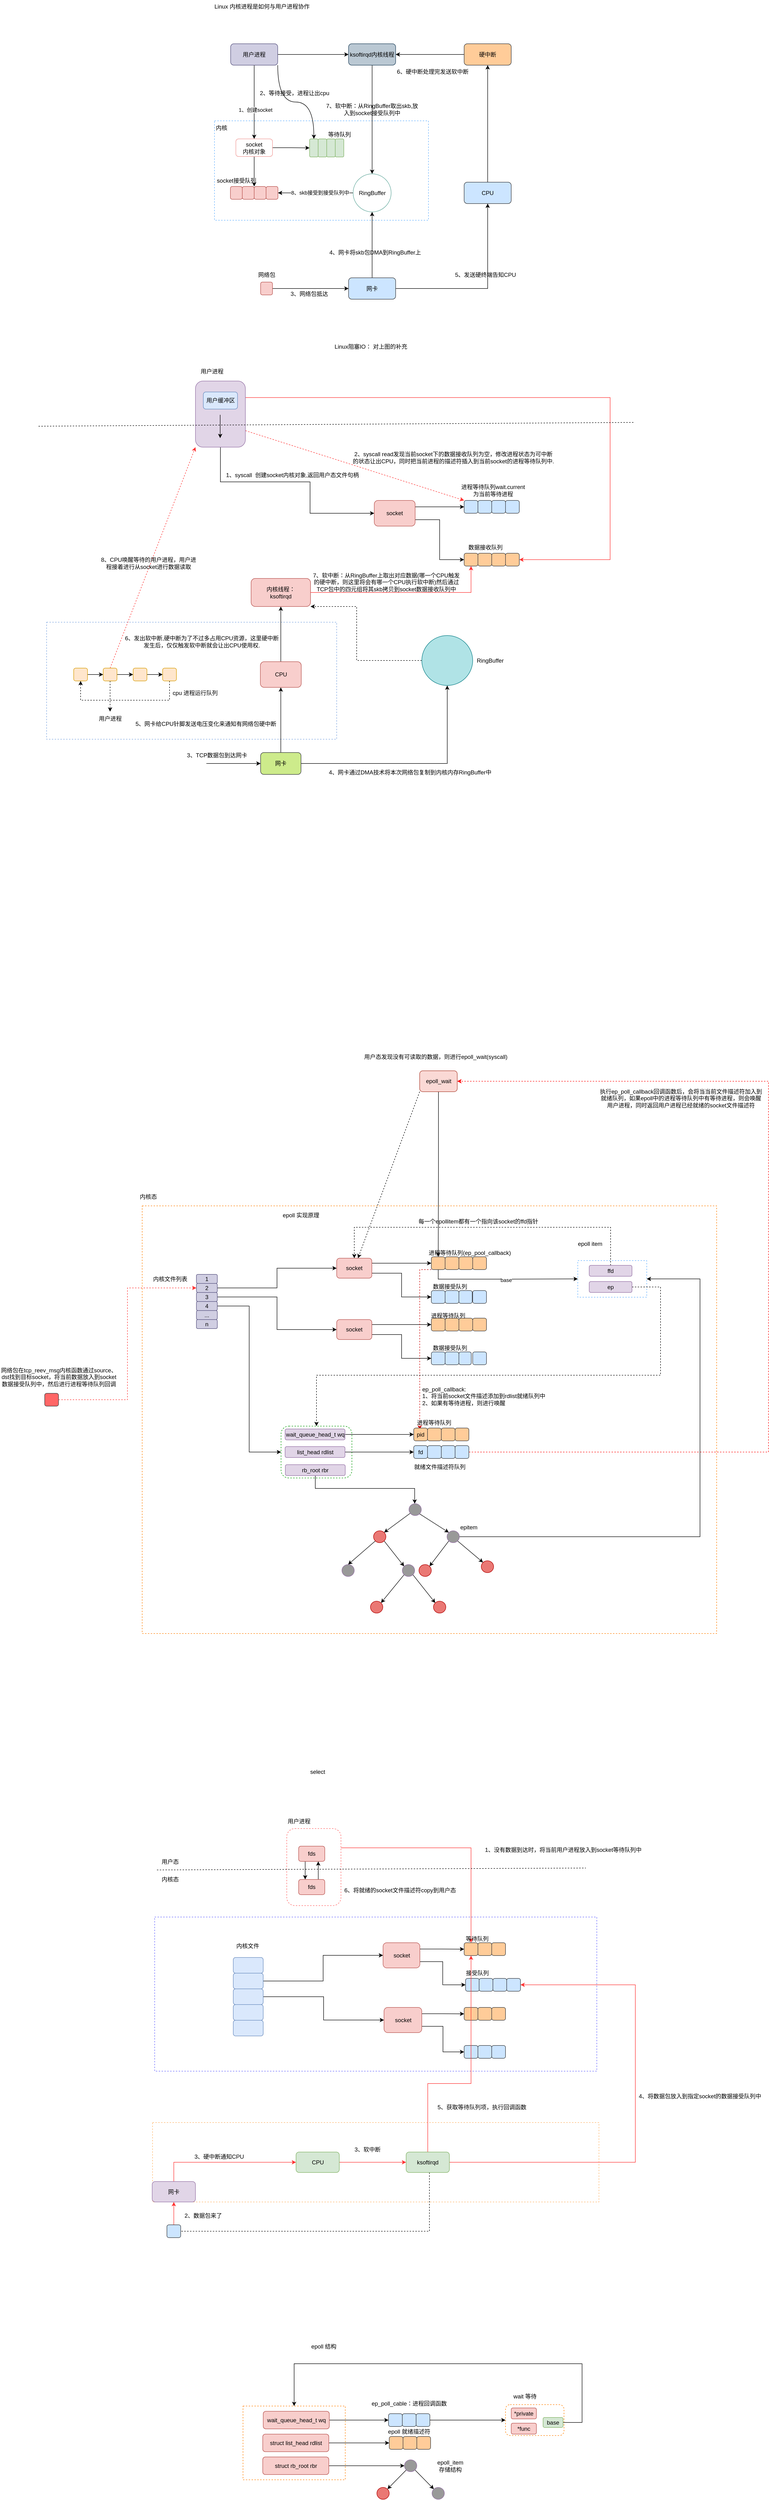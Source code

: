 <mxfile version="21.3.5" type="github">
  <diagram name="第 1 页" id="UiUmeHCXCItSYZdrNYk0">
    <mxGraphModel dx="2476" dy="1158" grid="0" gridSize="10" guides="1" tooltips="1" connect="1" arrows="1" fold="1" page="0" pageScale="1" pageWidth="827" pageHeight="1169" math="0" shadow="0">
      <root>
        <mxCell id="0" />
        <mxCell id="1" parent="0" />
        <mxCell id="DWT1Q38hwzPx2ulkHnWk-47" value="" style="rounded=0;whiteSpace=wrap;html=1;dashed=1;strokeColor=#6666FF;" vertex="1" parent="1">
          <mxGeometry x="-7.75" y="4133" width="929.75" height="324" as="geometry" />
        </mxCell>
        <mxCell id="SGFudVT8dGAa36Ycn4sC-56" value="" style="rounded=0;whiteSpace=wrap;html=1;dashed=1;strokeColor=#7EA6E0;" parent="1" vertex="1">
          <mxGeometry x="-235" y="1411" width="610" height="246" as="geometry" />
        </mxCell>
        <mxCell id="yXvdF3FizRpR8nZ26RIh-1" value="" style="rounded=0;whiteSpace=wrap;html=1;dashed=1;strokeColor=#FF8000;" parent="1" vertex="1">
          <mxGeometry x="-34" y="2638" width="1208" height="899" as="geometry" />
        </mxCell>
        <mxCell id="pu7iaIiwXgVP31Rx-ahs-29" value="" style="rounded=0;whiteSpace=wrap;html=1;dashed=1;strokeColor=#66B2FF;" parent="1" vertex="1">
          <mxGeometry x="882" y="2753" width="145" height="77" as="geometry" />
        </mxCell>
        <mxCell id="NIYt3VzmpH9wkrgv9Ji_-2" value="" style="rounded=0;whiteSpace=wrap;html=1;dashed=1;strokeColor=#66B2FF;" parent="1" vertex="1">
          <mxGeometry x="118" y="357" width="450" height="209" as="geometry" />
        </mxCell>
        <mxCell id="NIYt3VzmpH9wkrgv9Ji_-1" value="Linux 内核进程是如何与用户进程协作" style="text;html=1;strokeColor=none;fillColor=none;align=center;verticalAlign=middle;whiteSpace=wrap;rounded=0;" parent="1" vertex="1">
          <mxGeometry x="90" y="103" width="256" height="27" as="geometry" />
        </mxCell>
        <mxCell id="NIYt3VzmpH9wkrgv9Ji_-3" value="内核" style="text;html=1;strokeColor=none;fillColor=none;align=center;verticalAlign=middle;whiteSpace=wrap;rounded=0;" parent="1" vertex="1">
          <mxGeometry x="103" y="357" width="60" height="30" as="geometry" />
        </mxCell>
        <mxCell id="NIYt3VzmpH9wkrgv9Ji_-12" style="edgeStyle=orthogonalEdgeStyle;rounded=0;orthogonalLoop=1;jettySize=auto;html=1;entryX=0;entryY=0.5;entryDx=0;entryDy=0;" parent="1" source="NIYt3VzmpH9wkrgv9Ji_-4" target="NIYt3VzmpH9wkrgv9Ji_-5" edge="1">
          <mxGeometry relative="1" as="geometry" />
        </mxCell>
        <mxCell id="NIYt3VzmpH9wkrgv9Ji_-20" style="edgeStyle=orthogonalEdgeStyle;rounded=0;orthogonalLoop=1;jettySize=auto;html=1;entryX=1;entryY=0;entryDx=0;entryDy=0;" parent="1" source="NIYt3VzmpH9wkrgv9Ji_-4" target="NIYt3VzmpH9wkrgv9Ji_-16" edge="1">
          <mxGeometry relative="1" as="geometry" />
        </mxCell>
        <mxCell id="NIYt3VzmpH9wkrgv9Ji_-4" value="socket&lt;br&gt;内核对象" style="rounded=1;whiteSpace=wrap;html=1;strokeColor=#F19C99;" parent="1" vertex="1">
          <mxGeometry x="163" y="395" width="77" height="37" as="geometry" />
        </mxCell>
        <mxCell id="NIYt3VzmpH9wkrgv9Ji_-5" value="" style="rounded=1;whiteSpace=wrap;html=1;fillColor=#d5e8d4;strokeColor=#82b366;" parent="1" vertex="1">
          <mxGeometry x="318" y="395" width="18" height="38" as="geometry" />
        </mxCell>
        <mxCell id="NIYt3VzmpH9wkrgv9Ji_-7" value="" style="rounded=1;whiteSpace=wrap;html=1;fillColor=#d5e8d4;strokeColor=#82b366;" parent="1" vertex="1">
          <mxGeometry x="336" y="395" width="18" height="38" as="geometry" />
        </mxCell>
        <mxCell id="NIYt3VzmpH9wkrgv9Ji_-10" value="" style="rounded=1;whiteSpace=wrap;html=1;fillColor=#d5e8d4;strokeColor=#82b366;" parent="1" vertex="1">
          <mxGeometry x="354" y="395" width="18" height="38" as="geometry" />
        </mxCell>
        <mxCell id="NIYt3VzmpH9wkrgv9Ji_-11" value="" style="rounded=1;whiteSpace=wrap;html=1;fillColor=#d5e8d4;strokeColor=#82b366;" parent="1" vertex="1">
          <mxGeometry x="372" y="395" width="18" height="38" as="geometry" />
        </mxCell>
        <mxCell id="NIYt3VzmpH9wkrgv9Ji_-13" value="等待队列" style="text;html=1;strokeColor=none;fillColor=none;align=center;verticalAlign=middle;whiteSpace=wrap;rounded=0;" parent="1" vertex="1">
          <mxGeometry x="351" y="371" width="60" height="30" as="geometry" />
        </mxCell>
        <mxCell id="NIYt3VzmpH9wkrgv9Ji_-14" value="" style="rounded=1;whiteSpace=wrap;html=1;fillColor=#f8cecc;strokeColor=#b85450;" parent="1" vertex="1">
          <mxGeometry x="151.5" y="495" width="25" height="27" as="geometry" />
        </mxCell>
        <mxCell id="NIYt3VzmpH9wkrgv9Ji_-16" value="" style="rounded=1;whiteSpace=wrap;html=1;fillColor=#f8cecc;strokeColor=#b85450;" parent="1" vertex="1">
          <mxGeometry x="176.5" y="495" width="25" height="27" as="geometry" />
        </mxCell>
        <mxCell id="NIYt3VzmpH9wkrgv9Ji_-17" value="" style="rounded=1;whiteSpace=wrap;html=1;fillColor=#f8cecc;strokeColor=#b85450;" parent="1" vertex="1">
          <mxGeometry x="201.5" y="495" width="25" height="27" as="geometry" />
        </mxCell>
        <mxCell id="NIYt3VzmpH9wkrgv9Ji_-18" value="" style="rounded=1;whiteSpace=wrap;html=1;fillColor=#f8cecc;strokeColor=#b85450;" parent="1" vertex="1">
          <mxGeometry x="226.5" y="495" width="25" height="27" as="geometry" />
        </mxCell>
        <mxCell id="NIYt3VzmpH9wkrgv9Ji_-59" style="edgeStyle=orthogonalEdgeStyle;rounded=0;orthogonalLoop=1;jettySize=auto;html=1;entryX=1;entryY=0.5;entryDx=0;entryDy=0;" parent="1" source="NIYt3VzmpH9wkrgv9Ji_-22" target="NIYt3VzmpH9wkrgv9Ji_-18" edge="1">
          <mxGeometry relative="1" as="geometry" />
        </mxCell>
        <mxCell id="NIYt3VzmpH9wkrgv9Ji_-60" value="8、skb接受到接受队列中" style="edgeLabel;html=1;align=center;verticalAlign=middle;resizable=0;points=[];" parent="NIYt3VzmpH9wkrgv9Ji_-59" vertex="1" connectable="0">
          <mxGeometry x="-0.116" y="-1" relative="1" as="geometry">
            <mxPoint as="offset" />
          </mxGeometry>
        </mxCell>
        <mxCell id="NIYt3VzmpH9wkrgv9Ji_-22" value="RingBuffer" style="ellipse;whiteSpace=wrap;html=1;aspect=fixed;strokeColor=#67AB9F;" parent="1" vertex="1">
          <mxGeometry x="409.5" y="468.5" width="80" height="80" as="geometry" />
        </mxCell>
        <mxCell id="NIYt3VzmpH9wkrgv9Ji_-25" value="socket接受队列" style="text;html=1;strokeColor=none;fillColor=none;align=center;verticalAlign=middle;whiteSpace=wrap;rounded=0;" parent="1" vertex="1">
          <mxGeometry x="119.5" y="470" width="89" height="25" as="geometry" />
        </mxCell>
        <mxCell id="NIYt3VzmpH9wkrgv9Ji_-27" style="edgeStyle=orthogonalEdgeStyle;rounded=0;orthogonalLoop=1;jettySize=auto;html=1;" parent="1" source="NIYt3VzmpH9wkrgv9Ji_-26" target="NIYt3VzmpH9wkrgv9Ji_-4" edge="1">
          <mxGeometry relative="1" as="geometry" />
        </mxCell>
        <mxCell id="NIYt3VzmpH9wkrgv9Ji_-28" value="1、创建socket" style="edgeLabel;html=1;align=center;verticalAlign=middle;resizable=0;points=[];" parent="NIYt3VzmpH9wkrgv9Ji_-27" vertex="1" connectable="0">
          <mxGeometry x="0.213" y="2" relative="1" as="geometry">
            <mxPoint as="offset" />
          </mxGeometry>
        </mxCell>
        <mxCell id="NIYt3VzmpH9wkrgv9Ji_-31" style="edgeStyle=orthogonalEdgeStyle;rounded=0;orthogonalLoop=1;jettySize=auto;html=1;exitX=1;exitY=1;exitDx=0;exitDy=0;entryX=0.5;entryY=0;entryDx=0;entryDy=0;curved=1;" parent="1" source="NIYt3VzmpH9wkrgv9Ji_-26" target="NIYt3VzmpH9wkrgv9Ji_-5" edge="1">
          <mxGeometry relative="1" as="geometry" />
        </mxCell>
        <mxCell id="NIYt3VzmpH9wkrgv9Ji_-35" style="edgeStyle=orthogonalEdgeStyle;rounded=0;orthogonalLoop=1;jettySize=auto;html=1;" parent="1" source="NIYt3VzmpH9wkrgv9Ji_-26" target="NIYt3VzmpH9wkrgv9Ji_-34" edge="1">
          <mxGeometry relative="1" as="geometry" />
        </mxCell>
        <mxCell id="NIYt3VzmpH9wkrgv9Ji_-26" value="用户进程" style="rounded=1;whiteSpace=wrap;html=1;fillColor=#d0cee2;strokeColor=#56517e;" parent="1" vertex="1">
          <mxGeometry x="152" y="195" width="99" height="45" as="geometry" />
        </mxCell>
        <mxCell id="NIYt3VzmpH9wkrgv9Ji_-33" value="2、等待接受，进程让出cpu" style="text;html=1;strokeColor=none;fillColor=none;align=center;verticalAlign=middle;whiteSpace=wrap;rounded=0;" parent="1" vertex="1">
          <mxGeometry x="204" y="290" width="165" height="17" as="geometry" />
        </mxCell>
        <mxCell id="NIYt3VzmpH9wkrgv9Ji_-39" style="edgeStyle=orthogonalEdgeStyle;rounded=0;orthogonalLoop=1;jettySize=auto;html=1;" parent="1" source="NIYt3VzmpH9wkrgv9Ji_-34" target="NIYt3VzmpH9wkrgv9Ji_-22" edge="1">
          <mxGeometry relative="1" as="geometry" />
        </mxCell>
        <mxCell id="NIYt3VzmpH9wkrgv9Ji_-34" value="ksoftirqd内核线程" style="rounded=1;whiteSpace=wrap;html=1;fillColor=#bac8d3;strokeColor=#23445d;" parent="1" vertex="1">
          <mxGeometry x="400" y="195" width="99" height="45" as="geometry" />
        </mxCell>
        <mxCell id="NIYt3VzmpH9wkrgv9Ji_-41" value="7、软中断：从RingBuffer取出skb,放入到socket接受队列中" style="text;html=1;strokeColor=none;fillColor=none;align=center;verticalAlign=middle;whiteSpace=wrap;rounded=0;" parent="1" vertex="1">
          <mxGeometry x="350" y="330" width="199" height="5" as="geometry" />
        </mxCell>
        <mxCell id="NIYt3VzmpH9wkrgv9Ji_-43" style="edgeStyle=orthogonalEdgeStyle;rounded=0;orthogonalLoop=1;jettySize=auto;html=1;entryX=1;entryY=0.5;entryDx=0;entryDy=0;" parent="1" source="NIYt3VzmpH9wkrgv9Ji_-42" target="NIYt3VzmpH9wkrgv9Ji_-34" edge="1">
          <mxGeometry relative="1" as="geometry" />
        </mxCell>
        <mxCell id="NIYt3VzmpH9wkrgv9Ji_-42" value="硬中断" style="rounded=1;whiteSpace=wrap;html=1;fillColor=#ffcc99;strokeColor=#36393d;" parent="1" vertex="1">
          <mxGeometry x="643" y="195" width="99" height="45" as="geometry" />
        </mxCell>
        <mxCell id="NIYt3VzmpH9wkrgv9Ji_-44" value="6、硬中断处理完发送软中断" style="text;html=1;strokeColor=none;fillColor=none;align=center;verticalAlign=middle;whiteSpace=wrap;rounded=0;" parent="1" vertex="1">
          <mxGeometry x="496" y="244" width="162" height="19" as="geometry" />
        </mxCell>
        <mxCell id="NIYt3VzmpH9wkrgv9Ji_-46" style="edgeStyle=orthogonalEdgeStyle;rounded=0;orthogonalLoop=1;jettySize=auto;html=1;entryX=0.5;entryY=1;entryDx=0;entryDy=0;" parent="1" source="NIYt3VzmpH9wkrgv9Ji_-45" target="NIYt3VzmpH9wkrgv9Ji_-42" edge="1">
          <mxGeometry relative="1" as="geometry" />
        </mxCell>
        <mxCell id="NIYt3VzmpH9wkrgv9Ji_-45" value="CPU" style="rounded=1;whiteSpace=wrap;html=1;fillColor=#cce5ff;strokeColor=#36393d;" parent="1" vertex="1">
          <mxGeometry x="643" y="486" width="99" height="45" as="geometry" />
        </mxCell>
        <mxCell id="NIYt3VzmpH9wkrgv9Ji_-52" style="edgeStyle=orthogonalEdgeStyle;rounded=0;orthogonalLoop=1;jettySize=auto;html=1;" parent="1" source="NIYt3VzmpH9wkrgv9Ji_-48" target="NIYt3VzmpH9wkrgv9Ji_-22" edge="1">
          <mxGeometry relative="1" as="geometry" />
        </mxCell>
        <mxCell id="NIYt3VzmpH9wkrgv9Ji_-56" style="edgeStyle=orthogonalEdgeStyle;rounded=0;orthogonalLoop=1;jettySize=auto;html=1;entryX=0.5;entryY=1;entryDx=0;entryDy=0;" parent="1" source="NIYt3VzmpH9wkrgv9Ji_-48" target="NIYt3VzmpH9wkrgv9Ji_-45" edge="1">
          <mxGeometry relative="1" as="geometry" />
        </mxCell>
        <mxCell id="NIYt3VzmpH9wkrgv9Ji_-48" value="网卡" style="rounded=1;whiteSpace=wrap;html=1;fillColor=#cce5ff;strokeColor=#36393d;" parent="1" vertex="1">
          <mxGeometry x="400" y="687" width="99" height="45" as="geometry" />
        </mxCell>
        <mxCell id="NIYt3VzmpH9wkrgv9Ji_-51" style="edgeStyle=orthogonalEdgeStyle;rounded=0;orthogonalLoop=1;jettySize=auto;html=1;entryX=0;entryY=0.5;entryDx=0;entryDy=0;" parent="1" source="NIYt3VzmpH9wkrgv9Ji_-49" target="NIYt3VzmpH9wkrgv9Ji_-48" edge="1">
          <mxGeometry relative="1" as="geometry" />
        </mxCell>
        <mxCell id="NIYt3VzmpH9wkrgv9Ji_-49" value="" style="rounded=1;whiteSpace=wrap;html=1;fillColor=#f8cecc;strokeColor=#b85450;" parent="1" vertex="1">
          <mxGeometry x="215" y="696" width="25" height="27" as="geometry" />
        </mxCell>
        <mxCell id="NIYt3VzmpH9wkrgv9Ji_-50" value="网络包" style="text;html=1;strokeColor=none;fillColor=none;align=center;verticalAlign=middle;whiteSpace=wrap;rounded=0;" parent="1" vertex="1">
          <mxGeometry x="197.5" y="666" width="60" height="30" as="geometry" />
        </mxCell>
        <mxCell id="NIYt3VzmpH9wkrgv9Ji_-54" value="3、网络包抵达" style="text;html=1;strokeColor=none;fillColor=none;align=center;verticalAlign=middle;whiteSpace=wrap;rounded=0;" parent="1" vertex="1">
          <mxGeometry x="266" y="710" width="103" height="22" as="geometry" />
        </mxCell>
        <mxCell id="NIYt3VzmpH9wkrgv9Ji_-55" value="4、网卡将skb包DMA到RingBuffer上" style="text;html=1;strokeColor=none;fillColor=none;align=center;verticalAlign=middle;whiteSpace=wrap;rounded=0;" parent="1" vertex="1">
          <mxGeometry x="346" y="619" width="220" height="30" as="geometry" />
        </mxCell>
        <mxCell id="NIYt3VzmpH9wkrgv9Ji_-57" value="5、发送硬终端告知CPU" style="text;html=1;strokeColor=none;fillColor=none;align=center;verticalAlign=middle;whiteSpace=wrap;rounded=0;" parent="1" vertex="1">
          <mxGeometry x="619" y="671.5" width="138" height="19" as="geometry" />
        </mxCell>
        <mxCell id="pu7iaIiwXgVP31Rx-ahs-1" value="epoll 实现原理" style="text;html=1;strokeColor=none;fillColor=none;align=center;verticalAlign=middle;whiteSpace=wrap;rounded=0;" parent="1" vertex="1">
          <mxGeometry x="240.5" y="2647" width="118" height="21" as="geometry" />
        </mxCell>
        <mxCell id="pu7iaIiwXgVP31Rx-ahs-2" value="1" style="rounded=1;whiteSpace=wrap;html=1;fillColor=#d0cee2;strokeColor=#56517e;" parent="1" vertex="1">
          <mxGeometry x="80" y="2782" width="44" height="19" as="geometry" />
        </mxCell>
        <mxCell id="pu7iaIiwXgVP31Rx-ahs-11" style="edgeStyle=orthogonalEdgeStyle;rounded=0;orthogonalLoop=1;jettySize=auto;html=1;entryX=0;entryY=0.5;entryDx=0;entryDy=0;" parent="1" source="pu7iaIiwXgVP31Rx-ahs-3" target="pu7iaIiwXgVP31Rx-ahs-10" edge="1">
          <mxGeometry relative="1" as="geometry" />
        </mxCell>
        <mxCell id="pu7iaIiwXgVP31Rx-ahs-3" value="2" style="rounded=1;whiteSpace=wrap;html=1;fillColor=#d0cee2;strokeColor=#56517e;" parent="1" vertex="1">
          <mxGeometry x="80" y="2801" width="44" height="19" as="geometry" />
        </mxCell>
        <mxCell id="pu7iaIiwXgVP31Rx-ahs-13" style="edgeStyle=orthogonalEdgeStyle;rounded=0;orthogonalLoop=1;jettySize=auto;html=1;entryX=0;entryY=0.5;entryDx=0;entryDy=0;" parent="1" source="pu7iaIiwXgVP31Rx-ahs-4" target="pu7iaIiwXgVP31Rx-ahs-12" edge="1">
          <mxGeometry relative="1" as="geometry" />
        </mxCell>
        <mxCell id="pu7iaIiwXgVP31Rx-ahs-4" value="3" style="rounded=1;whiteSpace=wrap;html=1;fillColor=#d0cee2;strokeColor=#56517e;" parent="1" vertex="1">
          <mxGeometry x="80" y="2820" width="44" height="19" as="geometry" />
        </mxCell>
        <mxCell id="pu7iaIiwXgVP31Rx-ahs-15" style="edgeStyle=orthogonalEdgeStyle;rounded=0;orthogonalLoop=1;jettySize=auto;html=1;entryX=0;entryY=0.5;entryDx=0;entryDy=0;" parent="1" source="pu7iaIiwXgVP31Rx-ahs-5" target="pu7iaIiwXgVP31Rx-ahs-14" edge="1">
          <mxGeometry relative="1" as="geometry" />
        </mxCell>
        <mxCell id="pu7iaIiwXgVP31Rx-ahs-5" value="4" style="rounded=1;whiteSpace=wrap;html=1;fillColor=#d0cee2;strokeColor=#56517e;" parent="1" vertex="1">
          <mxGeometry x="80" y="2839" width="44" height="19" as="geometry" />
        </mxCell>
        <mxCell id="pu7iaIiwXgVP31Rx-ahs-6" value="..." style="rounded=1;whiteSpace=wrap;html=1;fillColor=#d0cee2;strokeColor=#56517e;" parent="1" vertex="1">
          <mxGeometry x="80" y="2858" width="44" height="19" as="geometry" />
        </mxCell>
        <mxCell id="pu7iaIiwXgVP31Rx-ahs-7" value="n" style="rounded=1;whiteSpace=wrap;html=1;fillColor=#d0cee2;strokeColor=#56517e;" parent="1" vertex="1">
          <mxGeometry x="80" y="2877" width="44" height="19" as="geometry" />
        </mxCell>
        <mxCell id="pu7iaIiwXgVP31Rx-ahs-8" value="内核文件列表" style="text;html=1;strokeColor=none;fillColor=none;align=center;verticalAlign=middle;whiteSpace=wrap;rounded=0;" parent="1" vertex="1">
          <mxGeometry x="-24" y="2780" width="98" height="23" as="geometry" />
        </mxCell>
        <mxCell id="pu7iaIiwXgVP31Rx-ahs-20" style="edgeStyle=orthogonalEdgeStyle;rounded=0;orthogonalLoop=1;jettySize=auto;html=1;exitX=1;exitY=0.25;exitDx=0;exitDy=0;" parent="1" source="pu7iaIiwXgVP31Rx-ahs-10" target="pu7iaIiwXgVP31Rx-ahs-16" edge="1">
          <mxGeometry relative="1" as="geometry" />
        </mxCell>
        <mxCell id="pu7iaIiwXgVP31Rx-ahs-26" style="edgeStyle=orthogonalEdgeStyle;rounded=0;orthogonalLoop=1;jettySize=auto;html=1;exitX=1;exitY=0.75;exitDx=0;exitDy=0;entryX=0;entryY=0.5;entryDx=0;entryDy=0;" parent="1" source="pu7iaIiwXgVP31Rx-ahs-10" target="pu7iaIiwXgVP31Rx-ahs-22" edge="1">
          <mxGeometry relative="1" as="geometry" />
        </mxCell>
        <mxCell id="pu7iaIiwXgVP31Rx-ahs-10" value="socket" style="rounded=1;whiteSpace=wrap;html=1;fillColor=#f8cecc;strokeColor=#b85450;" parent="1" vertex="1">
          <mxGeometry x="375" y="2748" width="74" height="42" as="geometry" />
        </mxCell>
        <mxCell id="pu7iaIiwXgVP31Rx-ahs-47" style="edgeStyle=orthogonalEdgeStyle;rounded=0;orthogonalLoop=1;jettySize=auto;html=1;exitX=1;exitY=0.25;exitDx=0;exitDy=0;entryX=0;entryY=0.5;entryDx=0;entryDy=0;" parent="1" source="pu7iaIiwXgVP31Rx-ahs-12" target="pu7iaIiwXgVP31Rx-ahs-37" edge="1">
          <mxGeometry relative="1" as="geometry" />
        </mxCell>
        <mxCell id="pu7iaIiwXgVP31Rx-ahs-49" style="edgeStyle=orthogonalEdgeStyle;rounded=0;orthogonalLoop=1;jettySize=auto;html=1;exitX=1;exitY=0.75;exitDx=0;exitDy=0;entryX=0;entryY=0.5;entryDx=0;entryDy=0;" parent="1" source="pu7iaIiwXgVP31Rx-ahs-12" target="pu7iaIiwXgVP31Rx-ahs-42" edge="1">
          <mxGeometry relative="1" as="geometry" />
        </mxCell>
        <mxCell id="pu7iaIiwXgVP31Rx-ahs-12" value="socket" style="rounded=1;whiteSpace=wrap;html=1;fillColor=#f8cecc;strokeColor=#b85450;" parent="1" vertex="1">
          <mxGeometry x="375" y="2877" width="74" height="42" as="geometry" />
        </mxCell>
        <mxCell id="pu7iaIiwXgVP31Rx-ahs-14" value="" style="rounded=1;whiteSpace=wrap;html=1;dashed=1;strokeColor=#009900;" parent="1" vertex="1">
          <mxGeometry x="258" y="3101" width="149" height="109" as="geometry" />
        </mxCell>
        <mxCell id="pu7iaIiwXgVP31Rx-ahs-31" style="edgeStyle=orthogonalEdgeStyle;rounded=0;orthogonalLoop=1;jettySize=auto;html=1;entryX=0;entryY=0.5;entryDx=0;entryDy=0;exitX=0.5;exitY=1;exitDx=0;exitDy=0;" parent="1" source="pu7iaIiwXgVP31Rx-ahs-16" target="pu7iaIiwXgVP31Rx-ahs-29" edge="1">
          <mxGeometry relative="1" as="geometry" />
        </mxCell>
        <mxCell id="pu7iaIiwXgVP31Rx-ahs-48" value="base" style="edgeLabel;html=1;align=center;verticalAlign=middle;resizable=0;points=[];" parent="pu7iaIiwXgVP31Rx-ahs-31" vertex="1" connectable="0">
          <mxGeometry x="0.033" y="-2" relative="1" as="geometry">
            <mxPoint as="offset" />
          </mxGeometry>
        </mxCell>
        <mxCell id="pu7iaIiwXgVP31Rx-ahs-62" style="edgeStyle=orthogonalEdgeStyle;rounded=0;orthogonalLoop=1;jettySize=auto;html=1;exitX=0;exitY=1;exitDx=0;exitDy=0;entryX=0.147;entryY=1.145;entryDx=0;entryDy=0;entryPerimeter=0;dashed=1;strokeColor=#CC0000;" parent="1" source="pu7iaIiwXgVP31Rx-ahs-16" target="pu7iaIiwXgVP31Rx-ahs-60" edge="1">
          <mxGeometry relative="1" as="geometry">
            <Array as="points">
              <mxPoint x="550" y="2772" />
            </Array>
          </mxGeometry>
        </mxCell>
        <mxCell id="pu7iaIiwXgVP31Rx-ahs-16" value="" style="rounded=1;whiteSpace=wrap;html=1;fillColor=#ffcc99;strokeColor=#36393d;" parent="1" vertex="1">
          <mxGeometry x="574" y="2745" width="29" height="27" as="geometry" />
        </mxCell>
        <mxCell id="pu7iaIiwXgVP31Rx-ahs-17" value="" style="rounded=1;whiteSpace=wrap;html=1;fillColor=#ffcc99;strokeColor=#36393d;" parent="1" vertex="1">
          <mxGeometry x="603" y="2745" width="29" height="27" as="geometry" />
        </mxCell>
        <mxCell id="pu7iaIiwXgVP31Rx-ahs-18" value="" style="rounded=1;whiteSpace=wrap;html=1;fillColor=#ffcc99;strokeColor=#36393d;" parent="1" vertex="1">
          <mxGeometry x="632" y="2745" width="29" height="27" as="geometry" />
        </mxCell>
        <mxCell id="pu7iaIiwXgVP31Rx-ahs-19" value="" style="rounded=1;whiteSpace=wrap;html=1;fillColor=#ffcc99;strokeColor=#36393d;" parent="1" vertex="1">
          <mxGeometry x="661" y="2745" width="29" height="27" as="geometry" />
        </mxCell>
        <mxCell id="pu7iaIiwXgVP31Rx-ahs-21" value="进程等待队列(ep_pool_callback)" style="text;html=1;strokeColor=none;fillColor=none;align=center;verticalAlign=middle;whiteSpace=wrap;rounded=0;" parent="1" vertex="1">
          <mxGeometry x="563" y="2724" width="184" height="25" as="geometry" />
        </mxCell>
        <mxCell id="pu7iaIiwXgVP31Rx-ahs-22" value="" style="rounded=1;whiteSpace=wrap;html=1;fillColor=#cce5ff;strokeColor=#36393d;" parent="1" vertex="1">
          <mxGeometry x="574" y="2816" width="29" height="27" as="geometry" />
        </mxCell>
        <mxCell id="pu7iaIiwXgVP31Rx-ahs-23" value="" style="rounded=1;whiteSpace=wrap;html=1;fillColor=#cce5ff;strokeColor=#36393d;" parent="1" vertex="1">
          <mxGeometry x="603" y="2816" width="29" height="27" as="geometry" />
        </mxCell>
        <mxCell id="pu7iaIiwXgVP31Rx-ahs-24" value="" style="rounded=1;whiteSpace=wrap;html=1;fillColor=#cce5ff;strokeColor=#36393d;" parent="1" vertex="1">
          <mxGeometry x="632" y="2816" width="28" height="27" as="geometry" />
        </mxCell>
        <mxCell id="pu7iaIiwXgVP31Rx-ahs-25" value="" style="rounded=1;whiteSpace=wrap;html=1;fillColor=#cce5ff;strokeColor=#36393d;" parent="1" vertex="1">
          <mxGeometry x="661" y="2816" width="29" height="27" as="geometry" />
        </mxCell>
        <mxCell id="pu7iaIiwXgVP31Rx-ahs-28" value="数据接受队列" style="text;html=1;strokeColor=none;fillColor=none;align=center;verticalAlign=middle;whiteSpace=wrap;rounded=0;" parent="1" vertex="1">
          <mxGeometry x="571" y="2795" width="85" height="25" as="geometry" />
        </mxCell>
        <mxCell id="pu7iaIiwXgVP31Rx-ahs-30" value="epoll item" style="text;html=1;strokeColor=none;fillColor=none;align=center;verticalAlign=middle;whiteSpace=wrap;rounded=0;" parent="1" vertex="1">
          <mxGeometry x="878" y="2703" width="60" height="30" as="geometry" />
        </mxCell>
        <mxCell id="pu7iaIiwXgVP31Rx-ahs-34" style="edgeStyle=orthogonalEdgeStyle;rounded=0;orthogonalLoop=1;jettySize=auto;html=1;entryX=0.5;entryY=0;entryDx=0;entryDy=0;exitX=0.5;exitY=0;exitDx=0;exitDy=0;dashed=1;" parent="1" source="pu7iaIiwXgVP31Rx-ahs-32" target="pu7iaIiwXgVP31Rx-ahs-10" edge="1">
          <mxGeometry relative="1" as="geometry">
            <Array as="points">
              <mxPoint x="951" y="2683" />
              <mxPoint x="412" y="2683" />
            </Array>
          </mxGeometry>
        </mxCell>
        <mxCell id="pu7iaIiwXgVP31Rx-ahs-32" value="ffd" style="rounded=1;whiteSpace=wrap;html=1;fillColor=#e1d5e7;strokeColor=#9673a6;" parent="1" vertex="1">
          <mxGeometry x="906" y="2763" width="90" height="23" as="geometry" />
        </mxCell>
        <mxCell id="pu7iaIiwXgVP31Rx-ahs-64" style="edgeStyle=orthogonalEdgeStyle;rounded=0;orthogonalLoop=1;jettySize=auto;html=1;entryX=0.5;entryY=0;entryDx=0;entryDy=0;exitX=1;exitY=0.5;exitDx=0;exitDy=0;dashed=1;" parent="1" source="pu7iaIiwXgVP31Rx-ahs-33" target="pu7iaIiwXgVP31Rx-ahs-14" edge="1">
          <mxGeometry relative="1" as="geometry">
            <Array as="points">
              <mxPoint x="1056" y="2809" />
              <mxPoint x="1056" y="2994" />
              <mxPoint x="333" y="2994" />
            </Array>
          </mxGeometry>
        </mxCell>
        <mxCell id="pu7iaIiwXgVP31Rx-ahs-33" value="ep" style="rounded=1;whiteSpace=wrap;html=1;fillColor=#e1d5e7;strokeColor=#9673a6;" parent="1" vertex="1">
          <mxGeometry x="906" y="2797" width="90" height="23" as="geometry" />
        </mxCell>
        <mxCell id="pu7iaIiwXgVP31Rx-ahs-36" value="每一个epollitem都有一个指向该socket的ffd指针" style="text;html=1;strokeColor=none;fillColor=none;align=center;verticalAlign=middle;whiteSpace=wrap;rounded=0;" parent="1" vertex="1">
          <mxGeometry x="539" y="2660" width="268" height="22" as="geometry" />
        </mxCell>
        <mxCell id="pu7iaIiwXgVP31Rx-ahs-37" value="" style="rounded=1;whiteSpace=wrap;html=1;fillColor=#ffcc99;strokeColor=#36393d;" parent="1" vertex="1">
          <mxGeometry x="574" y="2874" width="29" height="27" as="geometry" />
        </mxCell>
        <mxCell id="pu7iaIiwXgVP31Rx-ahs-38" value="" style="rounded=1;whiteSpace=wrap;html=1;fillColor=#ffcc99;strokeColor=#36393d;" parent="1" vertex="1">
          <mxGeometry x="603" y="2874" width="29" height="27" as="geometry" />
        </mxCell>
        <mxCell id="pu7iaIiwXgVP31Rx-ahs-39" value="" style="rounded=1;whiteSpace=wrap;html=1;fillColor=#ffcc99;strokeColor=#36393d;" parent="1" vertex="1">
          <mxGeometry x="632" y="2874" width="29" height="27" as="geometry" />
        </mxCell>
        <mxCell id="pu7iaIiwXgVP31Rx-ahs-40" value="" style="rounded=1;whiteSpace=wrap;html=1;fillColor=#ffcc99;strokeColor=#36393d;" parent="1" vertex="1">
          <mxGeometry x="661" y="2874" width="29" height="27" as="geometry" />
        </mxCell>
        <mxCell id="pu7iaIiwXgVP31Rx-ahs-41" value="进程等待队列" style="text;html=1;strokeColor=none;fillColor=none;align=center;verticalAlign=middle;whiteSpace=wrap;rounded=0;" parent="1" vertex="1">
          <mxGeometry x="563" y="2858" width="93" height="21" as="geometry" />
        </mxCell>
        <mxCell id="pu7iaIiwXgVP31Rx-ahs-42" value="" style="rounded=1;whiteSpace=wrap;html=1;fillColor=#cce5ff;strokeColor=#36393d;" parent="1" vertex="1">
          <mxGeometry x="574" y="2945" width="29" height="27" as="geometry" />
        </mxCell>
        <mxCell id="pu7iaIiwXgVP31Rx-ahs-43" value="" style="rounded=1;whiteSpace=wrap;html=1;fillColor=#cce5ff;strokeColor=#36393d;" parent="1" vertex="1">
          <mxGeometry x="603" y="2945" width="29" height="27" as="geometry" />
        </mxCell>
        <mxCell id="pu7iaIiwXgVP31Rx-ahs-44" value="" style="rounded=1;whiteSpace=wrap;html=1;fillColor=#cce5ff;strokeColor=#36393d;" parent="1" vertex="1">
          <mxGeometry x="632" y="2945" width="26" height="27" as="geometry" />
        </mxCell>
        <mxCell id="pu7iaIiwXgVP31Rx-ahs-45" value="" style="rounded=1;whiteSpace=wrap;html=1;fillColor=#cce5ff;strokeColor=#36393d;" parent="1" vertex="1">
          <mxGeometry x="661" y="2945" width="29" height="27" as="geometry" />
        </mxCell>
        <mxCell id="pu7iaIiwXgVP31Rx-ahs-46" value="数据接受队列" style="text;html=1;strokeColor=none;fillColor=none;align=center;verticalAlign=middle;whiteSpace=wrap;rounded=0;" parent="1" vertex="1">
          <mxGeometry x="571" y="2924" width="85" height="25" as="geometry" />
        </mxCell>
        <mxCell id="pu7iaIiwXgVP31Rx-ahs-61" style="edgeStyle=orthogonalEdgeStyle;rounded=0;orthogonalLoop=1;jettySize=auto;html=1;entryX=0;entryY=0.5;entryDx=0;entryDy=0;" parent="1" source="pu7iaIiwXgVP31Rx-ahs-50" target="pu7iaIiwXgVP31Rx-ahs-56" edge="1">
          <mxGeometry relative="1" as="geometry" />
        </mxCell>
        <mxCell id="pu7iaIiwXgVP31Rx-ahs-50" value="wait_queue_head_t wq" style="rounded=1;whiteSpace=wrap;html=1;fillColor=#e1d5e7;strokeColor=#9673a6;" parent="1" vertex="1">
          <mxGeometry x="266.5" y="3107" width="126" height="23" as="geometry" />
        </mxCell>
        <mxCell id="pu7iaIiwXgVP31Rx-ahs-72" style="edgeStyle=orthogonalEdgeStyle;rounded=0;orthogonalLoop=1;jettySize=auto;html=1;entryX=0;entryY=0.5;entryDx=0;entryDy=0;" parent="1" source="pu7iaIiwXgVP31Rx-ahs-51" target="pu7iaIiwXgVP31Rx-ahs-68" edge="1">
          <mxGeometry relative="1" as="geometry" />
        </mxCell>
        <mxCell id="pu7iaIiwXgVP31Rx-ahs-51" value="list_head rdlist" style="rounded=1;whiteSpace=wrap;html=1;fillColor=#e1d5e7;strokeColor=#9673a6;" parent="1" vertex="1">
          <mxGeometry x="266.5" y="3144" width="126" height="23" as="geometry" />
        </mxCell>
        <mxCell id="pu7iaIiwXgVP31Rx-ahs-76" value="" style="edgeStyle=orthogonalEdgeStyle;rounded=0;orthogonalLoop=1;jettySize=auto;html=1;" parent="1" source="pu7iaIiwXgVP31Rx-ahs-52" target="pu7iaIiwXgVP31Rx-ahs-75" edge="1">
          <mxGeometry relative="1" as="geometry">
            <Array as="points">
              <mxPoint x="330" y="3232" />
              <mxPoint x="539" y="3232" />
            </Array>
          </mxGeometry>
        </mxCell>
        <mxCell id="pu7iaIiwXgVP31Rx-ahs-52" value="rb_root rbr" style="rounded=1;whiteSpace=wrap;html=1;fillColor=#e1d5e7;strokeColor=#9673a6;" parent="1" vertex="1">
          <mxGeometry x="267" y="3182" width="126" height="23" as="geometry" />
        </mxCell>
        <mxCell id="pu7iaIiwXgVP31Rx-ahs-56" value="pid" style="rounded=1;whiteSpace=wrap;html=1;fillColor=#ffcc99;strokeColor=#36393d;" parent="1" vertex="1">
          <mxGeometry x="537" y="3105" width="29" height="27" as="geometry" />
        </mxCell>
        <mxCell id="pu7iaIiwXgVP31Rx-ahs-57" value="" style="rounded=1;whiteSpace=wrap;html=1;fillColor=#ffcc99;strokeColor=#36393d;" parent="1" vertex="1">
          <mxGeometry x="566" y="3105" width="29" height="27" as="geometry" />
        </mxCell>
        <mxCell id="pu7iaIiwXgVP31Rx-ahs-58" value="" style="rounded=1;whiteSpace=wrap;html=1;fillColor=#ffcc99;strokeColor=#36393d;" parent="1" vertex="1">
          <mxGeometry x="595" y="3105" width="29" height="27" as="geometry" />
        </mxCell>
        <mxCell id="pu7iaIiwXgVP31Rx-ahs-59" value="" style="rounded=1;whiteSpace=wrap;html=1;fillColor=#ffcc99;strokeColor=#36393d;" parent="1" vertex="1">
          <mxGeometry x="624" y="3105" width="29" height="27" as="geometry" />
        </mxCell>
        <mxCell id="pu7iaIiwXgVP31Rx-ahs-60" value="进程等待队列" style="text;html=1;strokeColor=none;fillColor=none;align=center;verticalAlign=middle;whiteSpace=wrap;rounded=0;" parent="1" vertex="1">
          <mxGeometry x="537" y="3082" width="86" height="23" as="geometry" />
        </mxCell>
        <mxCell id="pu7iaIiwXgVP31Rx-ahs-63" value="ep_poll_callback:&lt;br&gt;1、将当前socket文件描述添加到rdlist就绪队列中&lt;br&gt;2、如果有等待进程，则进行唤醒" style="text;html=1;strokeColor=none;fillColor=none;align=left;verticalAlign=middle;whiteSpace=wrap;rounded=0;" parent="1" vertex="1">
          <mxGeometry x="553" y="3011" width="263" height="53" as="geometry" />
        </mxCell>
        <mxCell id="pu7iaIiwXgVP31Rx-ahs-68" value="fd" style="rounded=1;whiteSpace=wrap;html=1;fillColor=#cce5ff;strokeColor=#36393d;" parent="1" vertex="1">
          <mxGeometry x="537" y="3142" width="29" height="27" as="geometry" />
        </mxCell>
        <mxCell id="pu7iaIiwXgVP31Rx-ahs-69" value="" style="rounded=1;whiteSpace=wrap;html=1;fillColor=#cce5ff;strokeColor=#36393d;" parent="1" vertex="1">
          <mxGeometry x="566" y="3142" width="29" height="27" as="geometry" />
        </mxCell>
        <mxCell id="yXvdF3FizRpR8nZ26RIh-11" style="edgeStyle=orthogonalEdgeStyle;rounded=0;orthogonalLoop=1;jettySize=auto;html=1;entryX=1;entryY=0.5;entryDx=0;entryDy=0;dashed=1;strokeColor=#FF0000;" parent="1" source="pu7iaIiwXgVP31Rx-ahs-71" target="yXvdF3FizRpR8nZ26RIh-4" edge="1">
          <mxGeometry relative="1" as="geometry">
            <Array as="points">
              <mxPoint x="1283" y="3156" />
              <mxPoint x="1283" y="2376" />
            </Array>
          </mxGeometry>
        </mxCell>
        <mxCell id="pu7iaIiwXgVP31Rx-ahs-71" value="" style="rounded=1;whiteSpace=wrap;html=1;fillColor=#cce5ff;strokeColor=#36393d;" parent="1" vertex="1">
          <mxGeometry x="624" y="3142" width="29" height="27" as="geometry" />
        </mxCell>
        <mxCell id="pu7iaIiwXgVP31Rx-ahs-73" value="" style="rounded=1;whiteSpace=wrap;html=1;fillColor=#cce5ff;strokeColor=#36393d;" parent="1" vertex="1">
          <mxGeometry x="595" y="3142" width="29" height="27" as="geometry" />
        </mxCell>
        <mxCell id="pu7iaIiwXgVP31Rx-ahs-74" value="就绪文件描述符队列" style="text;html=1;strokeColor=none;fillColor=none;align=center;verticalAlign=middle;whiteSpace=wrap;rounded=0;" parent="1" vertex="1">
          <mxGeometry x="532.5" y="3174" width="118" height="25" as="geometry" />
        </mxCell>
        <mxCell id="pu7iaIiwXgVP31Rx-ahs-80" style="rounded=0;orthogonalLoop=1;jettySize=auto;html=1;entryX=1;entryY=0;entryDx=0;entryDy=0;" parent="1" source="pu7iaIiwXgVP31Rx-ahs-75" target="pu7iaIiwXgVP31Rx-ahs-78" edge="1">
          <mxGeometry relative="1" as="geometry" />
        </mxCell>
        <mxCell id="pu7iaIiwXgVP31Rx-ahs-82" style="edgeStyle=none;rounded=0;orthogonalLoop=1;jettySize=auto;html=1;exitX=1;exitY=1;exitDx=0;exitDy=0;entryX=0;entryY=0;entryDx=0;entryDy=0;" parent="1" source="pu7iaIiwXgVP31Rx-ahs-75" target="pu7iaIiwXgVP31Rx-ahs-79" edge="1">
          <mxGeometry relative="1" as="geometry" />
        </mxCell>
        <mxCell id="pu7iaIiwXgVP31Rx-ahs-75" value="" style="ellipse;whiteSpace=wrap;html=1;fillColor=#999999;strokeColor=#9673a6;rounded=1;" parent="1" vertex="1">
          <mxGeometry x="527" y="3264" width="26" height="25" as="geometry" />
        </mxCell>
        <mxCell id="pu7iaIiwXgVP31Rx-ahs-91" style="edgeStyle=none;rounded=0;orthogonalLoop=1;jettySize=auto;html=1;exitX=0;exitY=1;exitDx=0;exitDy=0;entryX=0.5;entryY=0;entryDx=0;entryDy=0;" parent="1" source="pu7iaIiwXgVP31Rx-ahs-78" target="pu7iaIiwXgVP31Rx-ahs-90" edge="1">
          <mxGeometry relative="1" as="geometry" />
        </mxCell>
        <mxCell id="pu7iaIiwXgVP31Rx-ahs-92" style="edgeStyle=none;rounded=0;orthogonalLoop=1;jettySize=auto;html=1;exitX=1;exitY=1;exitDx=0;exitDy=0;entryX=0;entryY=0;entryDx=0;entryDy=0;" parent="1" source="pu7iaIiwXgVP31Rx-ahs-78" target="pu7iaIiwXgVP31Rx-ahs-85" edge="1">
          <mxGeometry relative="1" as="geometry" />
        </mxCell>
        <mxCell id="pu7iaIiwXgVP31Rx-ahs-78" value="" style="ellipse;whiteSpace=wrap;html=1;fillColor=#ea7874;strokeColor=#B20000;rounded=1;fontColor=#ffffff;" parent="1" vertex="1">
          <mxGeometry x="452.5" y="3321" width="26" height="25" as="geometry" />
        </mxCell>
        <mxCell id="pu7iaIiwXgVP31Rx-ahs-93" style="edgeStyle=none;rounded=0;orthogonalLoop=1;jettySize=auto;html=1;exitX=0;exitY=1;exitDx=0;exitDy=0;entryX=1;entryY=0;entryDx=0;entryDy=0;" parent="1" source="pu7iaIiwXgVP31Rx-ahs-79" target="pu7iaIiwXgVP31Rx-ahs-84" edge="1">
          <mxGeometry relative="1" as="geometry" />
        </mxCell>
        <mxCell id="pu7iaIiwXgVP31Rx-ahs-94" style="edgeStyle=none;rounded=0;orthogonalLoop=1;jettySize=auto;html=1;exitX=1;exitY=1;exitDx=0;exitDy=0;entryX=0;entryY=0;entryDx=0;entryDy=0;" parent="1" source="pu7iaIiwXgVP31Rx-ahs-79" target="pu7iaIiwXgVP31Rx-ahs-86" edge="1">
          <mxGeometry relative="1" as="geometry" />
        </mxCell>
        <mxCell id="pu7iaIiwXgVP31Rx-ahs-100" style="edgeStyle=orthogonalEdgeStyle;rounded=0;orthogonalLoop=1;jettySize=auto;html=1;entryX=1;entryY=0.5;entryDx=0;entryDy=0;" parent="1" source="pu7iaIiwXgVP31Rx-ahs-79" target="pu7iaIiwXgVP31Rx-ahs-29" edge="1">
          <mxGeometry relative="1" as="geometry">
            <Array as="points">
              <mxPoint x="1139" y="3334" />
              <mxPoint x="1139" y="2792" />
            </Array>
          </mxGeometry>
        </mxCell>
        <mxCell id="pu7iaIiwXgVP31Rx-ahs-79" value="" style="ellipse;whiteSpace=wrap;html=1;fillColor=#999999;strokeColor=#9673a6;rounded=1;" parent="1" vertex="1">
          <mxGeometry x="607" y="3321" width="26" height="25" as="geometry" />
        </mxCell>
        <mxCell id="pu7iaIiwXgVP31Rx-ahs-84" value="" style="ellipse;whiteSpace=wrap;html=1;fillColor=#ea7874;strokeColor=#B20000;rounded=1;fontColor=#ffffff;" parent="1" vertex="1">
          <mxGeometry x="548" y="3392" width="26" height="25" as="geometry" />
        </mxCell>
        <mxCell id="pu7iaIiwXgVP31Rx-ahs-97" style="edgeStyle=none;rounded=0;orthogonalLoop=1;jettySize=auto;html=1;exitX=0;exitY=1;exitDx=0;exitDy=0;entryX=1;entryY=0;entryDx=0;entryDy=0;" parent="1" source="pu7iaIiwXgVP31Rx-ahs-85" target="pu7iaIiwXgVP31Rx-ahs-95" edge="1">
          <mxGeometry relative="1" as="geometry" />
        </mxCell>
        <mxCell id="pu7iaIiwXgVP31Rx-ahs-98" style="edgeStyle=none;rounded=0;orthogonalLoop=1;jettySize=auto;html=1;exitX=1;exitY=1;exitDx=0;exitDy=0;entryX=0;entryY=0;entryDx=0;entryDy=0;" parent="1" source="pu7iaIiwXgVP31Rx-ahs-85" target="pu7iaIiwXgVP31Rx-ahs-96" edge="1">
          <mxGeometry relative="1" as="geometry" />
        </mxCell>
        <mxCell id="pu7iaIiwXgVP31Rx-ahs-85" value="" style="ellipse;whiteSpace=wrap;html=1;fillColor=#999999;strokeColor=#9673a6;rounded=1;" parent="1" vertex="1">
          <mxGeometry x="513" y="3392" width="26" height="25" as="geometry" />
        </mxCell>
        <mxCell id="pu7iaIiwXgVP31Rx-ahs-86" value="" style="ellipse;whiteSpace=wrap;html=1;fillColor=#ea7874;strokeColor=#B20000;rounded=1;fontColor=#ffffff;" parent="1" vertex="1">
          <mxGeometry x="679" y="3384" width="26" height="25" as="geometry" />
        </mxCell>
        <mxCell id="pu7iaIiwXgVP31Rx-ahs-90" value="" style="ellipse;whiteSpace=wrap;html=1;fillColor=#999999;strokeColor=#9673a6;rounded=1;" parent="1" vertex="1">
          <mxGeometry x="386" y="3392" width="26" height="25" as="geometry" />
        </mxCell>
        <mxCell id="pu7iaIiwXgVP31Rx-ahs-95" value="" style="ellipse;whiteSpace=wrap;html=1;fillColor=#ea7874;strokeColor=#B20000;rounded=1;fontColor=#ffffff;" parent="1" vertex="1">
          <mxGeometry x="446" y="3469" width="26" height="25" as="geometry" />
        </mxCell>
        <mxCell id="pu7iaIiwXgVP31Rx-ahs-96" value="" style="ellipse;whiteSpace=wrap;html=1;fillColor=#ea7874;strokeColor=#B20000;rounded=1;fontColor=#ffffff;" parent="1" vertex="1">
          <mxGeometry x="578.5" y="3469" width="26" height="25" as="geometry" />
        </mxCell>
        <mxCell id="pu7iaIiwXgVP31Rx-ahs-101" value="epitem" style="text;html=1;strokeColor=none;fillColor=none;align=center;verticalAlign=middle;whiteSpace=wrap;rounded=0;" parent="1" vertex="1">
          <mxGeometry x="623" y="3299" width="60" height="30" as="geometry" />
        </mxCell>
        <mxCell id="yXvdF3FizRpR8nZ26RIh-2" value="内核态" style="text;html=1;strokeColor=none;fillColor=none;align=center;verticalAlign=middle;whiteSpace=wrap;rounded=0;" parent="1" vertex="1">
          <mxGeometry x="-51" y="2604" width="60" height="30" as="geometry" />
        </mxCell>
        <mxCell id="yXvdF3FizRpR8nZ26RIh-6" style="edgeStyle=orthogonalEdgeStyle;rounded=0;orthogonalLoop=1;jettySize=auto;html=1;" parent="1" source="yXvdF3FizRpR8nZ26RIh-4" target="pu7iaIiwXgVP31Rx-ahs-16" edge="1">
          <mxGeometry relative="1" as="geometry" />
        </mxCell>
        <mxCell id="yXvdF3FizRpR8nZ26RIh-7" style="rounded=0;orthogonalLoop=1;jettySize=auto;html=1;exitX=0;exitY=1;exitDx=0;exitDy=0;dashed=1;" parent="1" source="yXvdF3FizRpR8nZ26RIh-4" target="pu7iaIiwXgVP31Rx-ahs-10" edge="1">
          <mxGeometry relative="1" as="geometry" />
        </mxCell>
        <mxCell id="yXvdF3FizRpR8nZ26RIh-4" value="epoll_wait" style="rounded=1;whiteSpace=wrap;html=1;fillColor=#fad9d5;strokeColor=#ae4132;" parent="1" vertex="1">
          <mxGeometry x="549.5" y="2354" width="79" height="44" as="geometry" />
        </mxCell>
        <mxCell id="yXvdF3FizRpR8nZ26RIh-5" value="用户态发现没有可读取的数据，则进行epoll_wait(syscall)" style="text;html=1;strokeColor=none;fillColor=none;align=center;verticalAlign=middle;whiteSpace=wrap;rounded=0;" parent="1" vertex="1">
          <mxGeometry x="426" y="2306" width="315" height="37" as="geometry" />
        </mxCell>
        <mxCell id="yXvdF3FizRpR8nZ26RIh-10" style="edgeStyle=orthogonalEdgeStyle;rounded=0;orthogonalLoop=1;jettySize=auto;html=1;entryX=0;entryY=0.5;entryDx=0;entryDy=0;dashed=1;strokeColor=#FF3333;" parent="1" source="yXvdF3FizRpR8nZ26RIh-8" target="pu7iaIiwXgVP31Rx-ahs-3" edge="1">
          <mxGeometry relative="1" as="geometry" />
        </mxCell>
        <mxCell id="yXvdF3FizRpR8nZ26RIh-8" value="" style="rounded=1;whiteSpace=wrap;html=1;fillColor=#FF6666;strokeColor=#36393d;" parent="1" vertex="1">
          <mxGeometry x="-239" y="3032" width="29" height="27" as="geometry" />
        </mxCell>
        <mxCell id="yXvdF3FizRpR8nZ26RIh-9" value="网络包在tcp_reev_msg内核函数通过source、dst找到目标socket，将当前数据放入到socket数据接受队列中，然后进行进程等待队列回调" style="text;html=1;strokeColor=none;fillColor=none;align=center;verticalAlign=middle;whiteSpace=wrap;rounded=0;" parent="1" vertex="1">
          <mxGeometry x="-333" y="2994" width="248" height="7" as="geometry" />
        </mxCell>
        <mxCell id="yXvdF3FizRpR8nZ26RIh-12" value="执行ep_poll_callback回调函数后，会将当当前文件描述符加入到就绪队列，如果epoll中的进程等待队列中有等待进程，则会唤醒用户进程，同时返回用户进程已经就绪的socket文件描述符" style="text;html=1;strokeColor=none;fillColor=none;align=center;verticalAlign=middle;whiteSpace=wrap;rounded=0;" parent="1" vertex="1">
          <mxGeometry x="925" y="2392" width="348" height="40" as="geometry" />
        </mxCell>
        <mxCell id="SGFudVT8dGAa36Ycn4sC-1" value="Linux阻塞IO： 对上图的补充" style="text;html=1;strokeColor=none;fillColor=none;align=center;verticalAlign=middle;whiteSpace=wrap;rounded=0;" parent="1" vertex="1">
          <mxGeometry x="350" y="823" width="193.5" height="17" as="geometry" />
        </mxCell>
        <mxCell id="SGFudVT8dGAa36Ycn4sC-9" style="edgeStyle=orthogonalEdgeStyle;rounded=0;orthogonalLoop=1;jettySize=auto;html=1;entryX=0;entryY=0.5;entryDx=0;entryDy=0;" parent="1" source="SGFudVT8dGAa36Ycn4sC-2" target="SGFudVT8dGAa36Ycn4sC-6" edge="1">
          <mxGeometry relative="1" as="geometry">
            <Array as="points">
              <mxPoint x="131" y="1116" />
              <mxPoint x="319" y="1116" />
              <mxPoint x="319" y="1182" />
            </Array>
          </mxGeometry>
        </mxCell>
        <mxCell id="SGFudVT8dGAa36Ycn4sC-22" style="rounded=0;orthogonalLoop=1;jettySize=auto;html=1;exitX=1;exitY=0.75;exitDx=0;exitDy=0;entryX=0;entryY=0;entryDx=0;entryDy=0;dashed=1;fillColor=#e1d5e7;strokeColor=#FF3333;" parent="1" source="SGFudVT8dGAa36Ycn4sC-2" target="SGFudVT8dGAa36Ycn4sC-11" edge="1">
          <mxGeometry relative="1" as="geometry" />
        </mxCell>
        <mxCell id="SGFudVT8dGAa36Ycn4sC-60" style="edgeStyle=orthogonalEdgeStyle;rounded=0;orthogonalLoop=1;jettySize=auto;html=1;exitX=1;exitY=0.25;exitDx=0;exitDy=0;entryX=1;entryY=0.5;entryDx=0;entryDy=0;strokeColor=#FF3333;" parent="1" source="SGFudVT8dGAa36Ycn4sC-2" target="SGFudVT8dGAa36Ycn4sC-19" edge="1">
          <mxGeometry relative="1" as="geometry">
            <Array as="points">
              <mxPoint x="950" y="939" />
              <mxPoint x="950" y="1280" />
            </Array>
          </mxGeometry>
        </mxCell>
        <mxCell id="SGFudVT8dGAa36Ycn4sC-2" value="" style="rounded=1;whiteSpace=wrap;html=1;fillColor=#e1d5e7;strokeColor=#9673a6;" parent="1" vertex="1">
          <mxGeometry x="78" y="904" width="105" height="139" as="geometry" />
        </mxCell>
        <mxCell id="SGFudVT8dGAa36Ycn4sC-3" value="用户缓冲区" style="rounded=1;whiteSpace=wrap;html=1;fillColor=#dae8fc;strokeColor=#6c8ebf;" parent="1" vertex="1">
          <mxGeometry x="94.5" y="927" width="72" height="36" as="geometry" />
        </mxCell>
        <mxCell id="SGFudVT8dGAa36Ycn4sC-4" value="用户进程" style="text;html=1;strokeColor=none;fillColor=none;align=center;verticalAlign=middle;whiteSpace=wrap;rounded=0;" parent="1" vertex="1">
          <mxGeometry x="83" y="869" width="60" height="30" as="geometry" />
        </mxCell>
        <mxCell id="SGFudVT8dGAa36Ycn4sC-5" value="" style="endArrow=none;dashed=1;html=1;rounded=0;" parent="1" edge="1">
          <mxGeometry width="50" height="50" relative="1" as="geometry">
            <mxPoint x="-252" y="999" as="sourcePoint" />
            <mxPoint x="1001" y="991" as="targetPoint" />
          </mxGeometry>
        </mxCell>
        <mxCell id="SGFudVT8dGAa36Ycn4sC-13" style="edgeStyle=orthogonalEdgeStyle;rounded=0;orthogonalLoop=1;jettySize=auto;html=1;exitX=1;exitY=0.25;exitDx=0;exitDy=0;entryX=0;entryY=0.5;entryDx=0;entryDy=0;" parent="1" source="SGFudVT8dGAa36Ycn4sC-6" target="SGFudVT8dGAa36Ycn4sC-11" edge="1">
          <mxGeometry relative="1" as="geometry" />
        </mxCell>
        <mxCell id="SGFudVT8dGAa36Ycn4sC-20" style="edgeStyle=orthogonalEdgeStyle;rounded=0;orthogonalLoop=1;jettySize=auto;html=1;exitX=1;exitY=0.75;exitDx=0;exitDy=0;entryX=0;entryY=0.5;entryDx=0;entryDy=0;" parent="1" source="SGFudVT8dGAa36Ycn4sC-6" target="SGFudVT8dGAa36Ycn4sC-12" edge="1">
          <mxGeometry relative="1" as="geometry" />
        </mxCell>
        <mxCell id="SGFudVT8dGAa36Ycn4sC-6" value="socket" style="rounded=1;whiteSpace=wrap;html=1;fillColor=#f8cecc;strokeColor=#b85450;" parent="1" vertex="1">
          <mxGeometry x="454" y="1155" width="86" height="54" as="geometry" />
        </mxCell>
        <mxCell id="SGFudVT8dGAa36Ycn4sC-8" value="" style="endArrow=classic;html=1;rounded=0;" parent="1" edge="1">
          <mxGeometry width="50" height="50" relative="1" as="geometry">
            <mxPoint x="130" y="975" as="sourcePoint" />
            <mxPoint x="130" y="1024" as="targetPoint" />
          </mxGeometry>
        </mxCell>
        <mxCell id="SGFudVT8dGAa36Ycn4sC-10" value="1、syscall&amp;nbsp; 创建socket内核对象,返回用户态文件句柄" style="text;html=1;strokeColor=none;fillColor=none;align=center;verticalAlign=middle;whiteSpace=wrap;rounded=0;" parent="1" vertex="1">
          <mxGeometry x="136.5" y="1088" width="289.5" height="27" as="geometry" />
        </mxCell>
        <mxCell id="SGFudVT8dGAa36Ycn4sC-11" value="" style="rounded=1;whiteSpace=wrap;html=1;fillColor=#cce5ff;strokeColor=#36393d;" parent="1" vertex="1">
          <mxGeometry x="643" y="1155" width="29" height="27" as="geometry" />
        </mxCell>
        <mxCell id="SGFudVT8dGAa36Ycn4sC-12" value="" style="rounded=1;whiteSpace=wrap;html=1;fillColor=#ffcc99;strokeColor=#36393d;" parent="1" vertex="1">
          <mxGeometry x="643" y="1266" width="29" height="27" as="geometry" />
        </mxCell>
        <mxCell id="SGFudVT8dGAa36Ycn4sC-14" value="" style="rounded=1;whiteSpace=wrap;html=1;fillColor=#cce5ff;strokeColor=#36393d;" parent="1" vertex="1">
          <mxGeometry x="672" y="1155" width="29" height="27" as="geometry" />
        </mxCell>
        <mxCell id="SGFudVT8dGAa36Ycn4sC-15" value="" style="rounded=1;whiteSpace=wrap;html=1;fillColor=#cce5ff;strokeColor=#36393d;" parent="1" vertex="1">
          <mxGeometry x="701" y="1155" width="29" height="27" as="geometry" />
        </mxCell>
        <mxCell id="SGFudVT8dGAa36Ycn4sC-16" value="" style="rounded=1;whiteSpace=wrap;html=1;fillColor=#cce5ff;strokeColor=#36393d;" parent="1" vertex="1">
          <mxGeometry x="730" y="1155" width="29" height="27" as="geometry" />
        </mxCell>
        <mxCell id="SGFudVT8dGAa36Ycn4sC-17" value="" style="rounded=1;whiteSpace=wrap;html=1;fillColor=#ffcc99;strokeColor=#36393d;" parent="1" vertex="1">
          <mxGeometry x="672" y="1266" width="29" height="27" as="geometry" />
        </mxCell>
        <mxCell id="SGFudVT8dGAa36Ycn4sC-18" value="" style="rounded=1;whiteSpace=wrap;html=1;fillColor=#ffcc99;strokeColor=#36393d;" parent="1" vertex="1">
          <mxGeometry x="701" y="1266" width="29" height="27" as="geometry" />
        </mxCell>
        <mxCell id="SGFudVT8dGAa36Ycn4sC-19" value="" style="rounded=1;whiteSpace=wrap;html=1;fillColor=#ffcc99;strokeColor=#36393d;" parent="1" vertex="1">
          <mxGeometry x="730" y="1266" width="29" height="27" as="geometry" />
        </mxCell>
        <mxCell id="SGFudVT8dGAa36Ycn4sC-21" value="进程等待队列wait.current 为当前等待进程" style="text;html=1;strokeColor=none;fillColor=none;align=center;verticalAlign=middle;whiteSpace=wrap;rounded=0;" parent="1" vertex="1">
          <mxGeometry x="628.5" y="1115" width="150" height="38" as="geometry" />
        </mxCell>
        <mxCell id="SGFudVT8dGAa36Ycn4sC-23" value="2、syscall read发现当前socket下的数据接收队列为空，修改进程状态为可中断的状态让出CPU，同时把当前进程的描述符插入到当前socket的进程等待队列中." style="text;html=1;strokeColor=none;fillColor=none;align=center;verticalAlign=middle;whiteSpace=wrap;rounded=0;" parent="1" vertex="1">
          <mxGeometry x="405.5" y="1055" width="429" height="20" as="geometry" />
        </mxCell>
        <mxCell id="SGFudVT8dGAa36Ycn4sC-24" value="数据接收队列" style="text;html=1;strokeColor=none;fillColor=none;align=center;verticalAlign=middle;whiteSpace=wrap;rounded=0;" parent="1" vertex="1">
          <mxGeometry x="642" y="1242" width="92" height="24" as="geometry" />
        </mxCell>
        <mxCell id="SGFudVT8dGAa36Ycn4sC-31" style="edgeStyle=orthogonalEdgeStyle;rounded=0;orthogonalLoop=1;jettySize=auto;html=1;entryX=0.5;entryY=1;entryDx=0;entryDy=0;" parent="1" source="SGFudVT8dGAa36Ycn4sC-27" target="SGFudVT8dGAa36Ycn4sC-30" edge="1">
          <mxGeometry relative="1" as="geometry" />
        </mxCell>
        <mxCell id="SGFudVT8dGAa36Ycn4sC-37" style="edgeStyle=orthogonalEdgeStyle;rounded=0;orthogonalLoop=1;jettySize=auto;html=1;entryX=0.5;entryY=1;entryDx=0;entryDy=0;" parent="1" source="SGFudVT8dGAa36Ycn4sC-27" target="SGFudVT8dGAa36Ycn4sC-36" edge="1">
          <mxGeometry relative="1" as="geometry" />
        </mxCell>
        <mxCell id="SGFudVT8dGAa36Ycn4sC-27" value="网卡" style="rounded=1;whiteSpace=wrap;html=1;fillColor=#cdeb8b;strokeColor=#36393d;" parent="1" vertex="1">
          <mxGeometry x="215" y="1685" width="85" height="46" as="geometry" />
        </mxCell>
        <mxCell id="SGFudVT8dGAa36Ycn4sC-28" value="" style="endArrow=classic;html=1;rounded=0;" parent="1" target="SGFudVT8dGAa36Ycn4sC-27" edge="1">
          <mxGeometry width="50" height="50" relative="1" as="geometry">
            <mxPoint x="101" y="1708" as="sourcePoint" />
            <mxPoint x="39" y="1658" as="targetPoint" />
          </mxGeometry>
        </mxCell>
        <mxCell id="SGFudVT8dGAa36Ycn4sC-29" value="3、TCP数据包到达网卡" style="text;html=1;strokeColor=none;fillColor=none;align=center;verticalAlign=middle;whiteSpace=wrap;rounded=0;" parent="1" vertex="1">
          <mxGeometry x="48.5" y="1679" width="149" height="24" as="geometry" />
        </mxCell>
        <mxCell id="SGFudVT8dGAa36Ycn4sC-41" style="edgeStyle=orthogonalEdgeStyle;rounded=0;orthogonalLoop=1;jettySize=auto;html=1;entryX=1;entryY=1;entryDx=0;entryDy=0;dashed=1;" parent="1" source="SGFudVT8dGAa36Ycn4sC-30" target="SGFudVT8dGAa36Ycn4sC-39" edge="1">
          <mxGeometry relative="1" as="geometry">
            <Array as="points">
              <mxPoint x="417" y="1492" />
              <mxPoint x="417" y="1378" />
            </Array>
          </mxGeometry>
        </mxCell>
        <mxCell id="SGFudVT8dGAa36Ycn4sC-30" value="" style="ellipse;whiteSpace=wrap;html=1;fillColor=#b0e3e6;strokeColor=#0e8088;" parent="1" vertex="1">
          <mxGeometry x="554" y="1439" width="107" height="105" as="geometry" />
        </mxCell>
        <mxCell id="SGFudVT8dGAa36Ycn4sC-32" value="RingBuffer" style="text;html=1;strokeColor=none;fillColor=none;align=center;verticalAlign=middle;whiteSpace=wrap;rounded=0;" parent="1" vertex="1">
          <mxGeometry x="668" y="1477" width="60" height="30" as="geometry" />
        </mxCell>
        <mxCell id="SGFudVT8dGAa36Ycn4sC-33" value="4、网卡通过DMA技术将本次网络包复制到内核内存RingBuffer中" style="text;html=1;strokeColor=none;fillColor=none;align=center;verticalAlign=middle;whiteSpace=wrap;rounded=0;" parent="1" vertex="1">
          <mxGeometry x="354" y="1715" width="351" height="23" as="geometry" />
        </mxCell>
        <mxCell id="SGFudVT8dGAa36Ycn4sC-40" style="edgeStyle=orthogonalEdgeStyle;rounded=0;orthogonalLoop=1;jettySize=auto;html=1;entryX=0.5;entryY=1;entryDx=0;entryDy=0;" parent="1" source="SGFudVT8dGAa36Ycn4sC-36" target="SGFudVT8dGAa36Ycn4sC-39" edge="1">
          <mxGeometry relative="1" as="geometry" />
        </mxCell>
        <mxCell id="SGFudVT8dGAa36Ycn4sC-36" value="CPU" style="rounded=1;whiteSpace=wrap;html=1;fillColor=#f8cecc;strokeColor=#b85450;" parent="1" vertex="1">
          <mxGeometry x="214.5" y="1494" width="86" height="54" as="geometry" />
        </mxCell>
        <mxCell id="SGFudVT8dGAa36Ycn4sC-38" value="5、网卡给CPU针脚发送电压变化来通知有网络包硬中断" style="text;html=1;strokeColor=none;fillColor=none;align=center;verticalAlign=middle;whiteSpace=wrap;rounded=0;" parent="1" vertex="1">
          <mxGeometry x="-55" y="1610" width="309.5" height="29" as="geometry" />
        </mxCell>
        <mxCell id="SGFudVT8dGAa36Ycn4sC-43" style="edgeStyle=orthogonalEdgeStyle;rounded=0;orthogonalLoop=1;jettySize=auto;html=1;entryX=0.5;entryY=1;entryDx=0;entryDy=0;strokeColor=#FF3333;" parent="1" source="SGFudVT8dGAa36Ycn4sC-39" target="SGFudVT8dGAa36Ycn4sC-12" edge="1">
          <mxGeometry relative="1" as="geometry" />
        </mxCell>
        <mxCell id="SGFudVT8dGAa36Ycn4sC-39" value="内核线程：&lt;br&gt;ksoftirqd" style="rounded=1;whiteSpace=wrap;html=1;fillColor=#f8cecc;strokeColor=#b85450;" parent="1" vertex="1">
          <mxGeometry x="195" y="1319" width="125" height="59" as="geometry" />
        </mxCell>
        <mxCell id="SGFudVT8dGAa36Ycn4sC-44" value="7、软中断：从RingBuffer上取出对应数据(哪一个CPU触发的硬中断，则这里将会有哪一个CPU执行软中断)然后通过TCP包中的四元组将其skb拷贝到socket数据接收队列中" style="text;html=1;strokeColor=none;fillColor=none;align=center;verticalAlign=middle;whiteSpace=wrap;rounded=0;" parent="1" vertex="1">
          <mxGeometry x="323" y="1310" width="313" height="34" as="geometry" />
        </mxCell>
        <mxCell id="SGFudVT8dGAa36Ycn4sC-45" value="6、发出软中断,硬中断为了不过多占用CPU资源，这里硬中断发生后，仅仅触发软中断就会让出CPU使用权." style="text;html=1;strokeColor=none;fillColor=none;align=center;verticalAlign=middle;whiteSpace=wrap;rounded=0;" parent="1" vertex="1">
          <mxGeometry x="-72.5" y="1437" width="327" height="29" as="geometry" />
        </mxCell>
        <mxCell id="SGFudVT8dGAa36Ycn4sC-53" style="edgeStyle=orthogonalEdgeStyle;rounded=0;orthogonalLoop=1;jettySize=auto;html=1;" parent="1" source="SGFudVT8dGAa36Ycn4sC-46" target="SGFudVT8dGAa36Ycn4sC-47" edge="1">
          <mxGeometry relative="1" as="geometry" />
        </mxCell>
        <mxCell id="SGFudVT8dGAa36Ycn4sC-46" value="" style="rounded=1;whiteSpace=wrap;html=1;fillColor=#ffe6cc;strokeColor=#d79b00;" parent="1" vertex="1">
          <mxGeometry x="-178" y="1507.5" width="29" height="27" as="geometry" />
        </mxCell>
        <mxCell id="SGFudVT8dGAa36Ycn4sC-52" style="edgeStyle=orthogonalEdgeStyle;rounded=0;orthogonalLoop=1;jettySize=auto;html=1;entryX=0.5;entryY=0;entryDx=0;entryDy=0;dashed=1;" parent="1" source="SGFudVT8dGAa36Ycn4sC-47" target="SGFudVT8dGAa36Ycn4sC-51" edge="1">
          <mxGeometry relative="1" as="geometry" />
        </mxCell>
        <mxCell id="SGFudVT8dGAa36Ycn4sC-54" style="edgeStyle=orthogonalEdgeStyle;rounded=0;orthogonalLoop=1;jettySize=auto;html=1;exitX=1;exitY=0.5;exitDx=0;exitDy=0;" parent="1" source="SGFudVT8dGAa36Ycn4sC-47" target="SGFudVT8dGAa36Ycn4sC-48" edge="1">
          <mxGeometry relative="1" as="geometry" />
        </mxCell>
        <mxCell id="SGFudVT8dGAa36Ycn4sC-58" style="rounded=0;orthogonalLoop=1;jettySize=auto;html=1;exitX=0.5;exitY=0;exitDx=0;exitDy=0;entryX=0;entryY=1;entryDx=0;entryDy=0;dashed=1;strokeColor=#FF3333;" parent="1" source="SGFudVT8dGAa36Ycn4sC-47" target="SGFudVT8dGAa36Ycn4sC-2" edge="1">
          <mxGeometry relative="1" as="geometry" />
        </mxCell>
        <mxCell id="SGFudVT8dGAa36Ycn4sC-47" value="" style="rounded=1;whiteSpace=wrap;html=1;fillColor=#ffe6cc;strokeColor=#d79b00;" parent="1" vertex="1">
          <mxGeometry x="-116" y="1507.5" width="29" height="27" as="geometry" />
        </mxCell>
        <mxCell id="SGFudVT8dGAa36Ycn4sC-55" style="edgeStyle=orthogonalEdgeStyle;rounded=0;orthogonalLoop=1;jettySize=auto;html=1;exitX=1;exitY=0.5;exitDx=0;exitDy=0;" parent="1" source="SGFudVT8dGAa36Ycn4sC-48" target="SGFudVT8dGAa36Ycn4sC-49" edge="1">
          <mxGeometry relative="1" as="geometry" />
        </mxCell>
        <mxCell id="SGFudVT8dGAa36Ycn4sC-48" value="" style="rounded=1;whiteSpace=wrap;html=1;fillColor=#ffe6cc;strokeColor=#d79b00;" parent="1" vertex="1">
          <mxGeometry x="-53" y="1507.5" width="29" height="27" as="geometry" />
        </mxCell>
        <mxCell id="SGFudVT8dGAa36Ycn4sC-50" style="edgeStyle=orthogonalEdgeStyle;rounded=0;orthogonalLoop=1;jettySize=auto;html=1;entryX=0.5;entryY=1;entryDx=0;entryDy=0;dashed=1;" parent="1" source="SGFudVT8dGAa36Ycn4sC-49" target="SGFudVT8dGAa36Ycn4sC-46" edge="1">
          <mxGeometry relative="1" as="geometry">
            <Array as="points">
              <mxPoint x="24" y="1575" />
              <mxPoint x="-163" y="1575" />
            </Array>
          </mxGeometry>
        </mxCell>
        <mxCell id="SGFudVT8dGAa36Ycn4sC-49" value="" style="rounded=1;whiteSpace=wrap;html=1;fillColor=#ffe6cc;strokeColor=#d79b00;" parent="1" vertex="1">
          <mxGeometry x="9" y="1507.5" width="29" height="27" as="geometry" />
        </mxCell>
        <mxCell id="SGFudVT8dGAa36Ycn4sC-51" value="用户进程" style="text;html=1;strokeColor=none;fillColor=none;align=center;verticalAlign=middle;whiteSpace=wrap;rounded=0;" parent="1" vertex="1">
          <mxGeometry x="-131.5" y="1599" width="60" height="30" as="geometry" />
        </mxCell>
        <mxCell id="SGFudVT8dGAa36Ycn4sC-57" value="cpu 进程运行队列" style="text;html=1;strokeColor=none;fillColor=none;align=center;verticalAlign=middle;whiteSpace=wrap;rounded=0;" parent="1" vertex="1">
          <mxGeometry x="22" y="1544" width="111" height="32" as="geometry" />
        </mxCell>
        <mxCell id="SGFudVT8dGAa36Ycn4sC-59" value="8、CPU唤醒等待的用户进程，用户进程接着进行从socket进行数据读取" style="text;html=1;strokeColor=none;fillColor=none;align=center;verticalAlign=middle;whiteSpace=wrap;rounded=0;" parent="1" vertex="1">
          <mxGeometry x="-125.5" y="1274" width="209" height="25" as="geometry" />
        </mxCell>
        <mxCell id="DWT1Q38hwzPx2ulkHnWk-1" value="select" style="text;html=1;strokeColor=none;fillColor=none;align=center;verticalAlign=middle;whiteSpace=wrap;rounded=0;" vertex="1" parent="1">
          <mxGeometry x="305" y="3813" width="60" height="30" as="geometry" />
        </mxCell>
        <mxCell id="DWT1Q38hwzPx2ulkHnWk-41" style="edgeStyle=orthogonalEdgeStyle;rounded=0;orthogonalLoop=1;jettySize=auto;html=1;exitX=1;exitY=0.25;exitDx=0;exitDy=0;strokeColor=#FF3333;" edge="1" parent="1" source="DWT1Q38hwzPx2ulkHnWk-2" target="DWT1Q38hwzPx2ulkHnWk-22">
          <mxGeometry relative="1" as="geometry" />
        </mxCell>
        <mxCell id="DWT1Q38hwzPx2ulkHnWk-2" value="" style="rounded=1;whiteSpace=wrap;html=1;dashed=1;strokeColor=#FF6666;" vertex="1" parent="1">
          <mxGeometry x="270" y="3947" width="114" height="162" as="geometry" />
        </mxCell>
        <mxCell id="DWT1Q38hwzPx2ulkHnWk-3" value="用户进程" style="text;html=1;strokeColor=none;fillColor=none;align=center;verticalAlign=middle;whiteSpace=wrap;rounded=0;" vertex="1" parent="1">
          <mxGeometry x="266" y="3917" width="60" height="30" as="geometry" />
        </mxCell>
        <mxCell id="DWT1Q38hwzPx2ulkHnWk-4" value="" style="endArrow=none;dashed=1;html=1;rounded=0;" edge="1" parent="1">
          <mxGeometry width="50" height="50" relative="1" as="geometry">
            <mxPoint x="-3" y="4034" as="sourcePoint" />
            <mxPoint x="899" y="4030" as="targetPoint" />
          </mxGeometry>
        </mxCell>
        <mxCell id="DWT1Q38hwzPx2ulkHnWk-5" value="用户态" style="text;html=1;strokeColor=none;fillColor=none;align=center;verticalAlign=middle;whiteSpace=wrap;rounded=0;" vertex="1" parent="1">
          <mxGeometry x="-5" y="4002" width="60" height="30" as="geometry" />
        </mxCell>
        <mxCell id="DWT1Q38hwzPx2ulkHnWk-6" value="内核态" style="text;html=1;strokeColor=none;fillColor=none;align=center;verticalAlign=middle;whiteSpace=wrap;rounded=0;" vertex="1" parent="1">
          <mxGeometry x="-5" y="4039" width="60" height="30" as="geometry" />
        </mxCell>
        <mxCell id="DWT1Q38hwzPx2ulkHnWk-9" style="edgeStyle=orthogonalEdgeStyle;rounded=0;orthogonalLoop=1;jettySize=auto;html=1;exitX=0.25;exitY=1;exitDx=0;exitDy=0;entryX=0.25;entryY=0;entryDx=0;entryDy=0;" edge="1" parent="1" source="DWT1Q38hwzPx2ulkHnWk-7" target="DWT1Q38hwzPx2ulkHnWk-8">
          <mxGeometry relative="1" as="geometry" />
        </mxCell>
        <mxCell id="DWT1Q38hwzPx2ulkHnWk-7" value="fds" style="rounded=1;whiteSpace=wrap;html=1;fillColor=#f8cecc;strokeColor=#b85450;" vertex="1" parent="1">
          <mxGeometry x="295" y="3984" width="55" height="32" as="geometry" />
        </mxCell>
        <mxCell id="DWT1Q38hwzPx2ulkHnWk-10" style="edgeStyle=orthogonalEdgeStyle;rounded=0;orthogonalLoop=1;jettySize=auto;html=1;exitX=0.75;exitY=0;exitDx=0;exitDy=0;entryX=0.75;entryY=1;entryDx=0;entryDy=0;" edge="1" parent="1" source="DWT1Q38hwzPx2ulkHnWk-8" target="DWT1Q38hwzPx2ulkHnWk-7">
          <mxGeometry relative="1" as="geometry" />
        </mxCell>
        <mxCell id="DWT1Q38hwzPx2ulkHnWk-8" value="fds" style="rounded=1;whiteSpace=wrap;html=1;fillColor=#f8cecc;strokeColor=#b85450;" vertex="1" parent="1">
          <mxGeometry x="295" y="4054" width="55" height="32" as="geometry" />
        </mxCell>
        <mxCell id="DWT1Q38hwzPx2ulkHnWk-11" value="" style="rounded=1;whiteSpace=wrap;html=1;fillColor=#dae8fc;strokeColor=#6c8ebf;" vertex="1" parent="1">
          <mxGeometry x="157.5" y="4218" width="63" height="33" as="geometry" />
        </mxCell>
        <mxCell id="DWT1Q38hwzPx2ulkHnWk-12" value="内核文件" style="text;html=1;strokeColor=none;fillColor=none;align=center;verticalAlign=middle;whiteSpace=wrap;rounded=0;" vertex="1" parent="1">
          <mxGeometry x="157.5" y="4179" width="60" height="30" as="geometry" />
        </mxCell>
        <mxCell id="DWT1Q38hwzPx2ulkHnWk-20" style="edgeStyle=orthogonalEdgeStyle;rounded=0;orthogonalLoop=1;jettySize=auto;html=1;entryX=0;entryY=0.5;entryDx=0;entryDy=0;" edge="1" parent="1" source="DWT1Q38hwzPx2ulkHnWk-14" target="DWT1Q38hwzPx2ulkHnWk-18">
          <mxGeometry relative="1" as="geometry" />
        </mxCell>
        <mxCell id="DWT1Q38hwzPx2ulkHnWk-14" value="" style="rounded=1;whiteSpace=wrap;html=1;fillColor=#dae8fc;strokeColor=#6c8ebf;" vertex="1" parent="1">
          <mxGeometry x="157.5" y="4251" width="63" height="33" as="geometry" />
        </mxCell>
        <mxCell id="DWT1Q38hwzPx2ulkHnWk-21" style="edgeStyle=orthogonalEdgeStyle;rounded=0;orthogonalLoop=1;jettySize=auto;html=1;entryX=0;entryY=0.5;entryDx=0;entryDy=0;" edge="1" parent="1" source="DWT1Q38hwzPx2ulkHnWk-15" target="DWT1Q38hwzPx2ulkHnWk-19">
          <mxGeometry relative="1" as="geometry" />
        </mxCell>
        <mxCell id="DWT1Q38hwzPx2ulkHnWk-15" value="" style="rounded=1;whiteSpace=wrap;html=1;fillColor=#dae8fc;strokeColor=#6c8ebf;" vertex="1" parent="1">
          <mxGeometry x="157.5" y="4284" width="63" height="33" as="geometry" />
        </mxCell>
        <mxCell id="DWT1Q38hwzPx2ulkHnWk-16" value="" style="rounded=1;whiteSpace=wrap;html=1;fillColor=#dae8fc;strokeColor=#6c8ebf;" vertex="1" parent="1">
          <mxGeometry x="157.5" y="4317" width="63" height="33" as="geometry" />
        </mxCell>
        <mxCell id="DWT1Q38hwzPx2ulkHnWk-17" value="" style="rounded=1;whiteSpace=wrap;html=1;fillColor=#dae8fc;strokeColor=#6c8ebf;" vertex="1" parent="1">
          <mxGeometry x="157.5" y="4350" width="63" height="33" as="geometry" />
        </mxCell>
        <mxCell id="DWT1Q38hwzPx2ulkHnWk-24" style="edgeStyle=orthogonalEdgeStyle;rounded=0;orthogonalLoop=1;jettySize=auto;html=1;exitX=1;exitY=0.25;exitDx=0;exitDy=0;entryX=0;entryY=0.5;entryDx=0;entryDy=0;" edge="1" parent="1" source="DWT1Q38hwzPx2ulkHnWk-18" target="DWT1Q38hwzPx2ulkHnWk-22">
          <mxGeometry relative="1" as="geometry" />
        </mxCell>
        <mxCell id="DWT1Q38hwzPx2ulkHnWk-30" style="edgeStyle=orthogonalEdgeStyle;rounded=0;orthogonalLoop=1;jettySize=auto;html=1;exitX=1;exitY=0.75;exitDx=0;exitDy=0;entryX=0;entryY=0.5;entryDx=0;entryDy=0;" edge="1" parent="1" source="DWT1Q38hwzPx2ulkHnWk-18" target="DWT1Q38hwzPx2ulkHnWk-27">
          <mxGeometry relative="1" as="geometry" />
        </mxCell>
        <mxCell id="DWT1Q38hwzPx2ulkHnWk-18" value="socket" style="rounded=1;whiteSpace=wrap;html=1;fillColor=#f8cecc;strokeColor=#b85450;" vertex="1" parent="1">
          <mxGeometry x="472.5" y="4187" width="77.5" height="53" as="geometry" />
        </mxCell>
        <mxCell id="DWT1Q38hwzPx2ulkHnWk-29" style="edgeStyle=orthogonalEdgeStyle;rounded=0;orthogonalLoop=1;jettySize=auto;html=1;exitX=1;exitY=0.25;exitDx=0;exitDy=0;entryX=0;entryY=0.5;entryDx=0;entryDy=0;" edge="1" parent="1" source="DWT1Q38hwzPx2ulkHnWk-19" target="DWT1Q38hwzPx2ulkHnWk-28">
          <mxGeometry relative="1" as="geometry" />
        </mxCell>
        <mxCell id="DWT1Q38hwzPx2ulkHnWk-32" style="edgeStyle=orthogonalEdgeStyle;rounded=0;orthogonalLoop=1;jettySize=auto;html=1;exitX=1;exitY=0.75;exitDx=0;exitDy=0;entryX=0;entryY=0.5;entryDx=0;entryDy=0;" edge="1" parent="1" source="DWT1Q38hwzPx2ulkHnWk-19" target="DWT1Q38hwzPx2ulkHnWk-31">
          <mxGeometry relative="1" as="geometry" />
        </mxCell>
        <mxCell id="DWT1Q38hwzPx2ulkHnWk-19" value="socket" style="rounded=1;whiteSpace=wrap;html=1;fillColor=#f8cecc;strokeColor=#b85450;" vertex="1" parent="1">
          <mxGeometry x="474.5" y="4323" width="79.5" height="53" as="geometry" />
        </mxCell>
        <mxCell id="DWT1Q38hwzPx2ulkHnWk-22" value="" style="rounded=1;whiteSpace=wrap;html=1;fillColor=#ffcc99;strokeColor=#36393d;" vertex="1" parent="1">
          <mxGeometry x="643" y="4187" width="29" height="27" as="geometry" />
        </mxCell>
        <mxCell id="DWT1Q38hwzPx2ulkHnWk-25" value="" style="rounded=1;whiteSpace=wrap;html=1;fillColor=#ffcc99;strokeColor=#36393d;" vertex="1" parent="1">
          <mxGeometry x="672" y="4187" width="29" height="27" as="geometry" />
        </mxCell>
        <mxCell id="DWT1Q38hwzPx2ulkHnWk-26" value="" style="rounded=1;whiteSpace=wrap;html=1;fillColor=#ffcc99;strokeColor=#36393d;" vertex="1" parent="1">
          <mxGeometry x="701" y="4187" width="29" height="27" as="geometry" />
        </mxCell>
        <mxCell id="DWT1Q38hwzPx2ulkHnWk-27" value="" style="rounded=1;whiteSpace=wrap;html=1;fillColor=#cce5ff;strokeColor=#36393d;" vertex="1" parent="1">
          <mxGeometry x="646" y="4262" width="29" height="27" as="geometry" />
        </mxCell>
        <mxCell id="DWT1Q38hwzPx2ulkHnWk-28" value="" style="rounded=1;whiteSpace=wrap;html=1;fillColor=#ffcc99;strokeColor=#36393d;" vertex="1" parent="1">
          <mxGeometry x="643" y="4323" width="29" height="27" as="geometry" />
        </mxCell>
        <mxCell id="DWT1Q38hwzPx2ulkHnWk-31" value="" style="rounded=1;whiteSpace=wrap;html=1;fillColor=#cce5ff;strokeColor=#36393d;" vertex="1" parent="1">
          <mxGeometry x="643" y="4403" width="29" height="27" as="geometry" />
        </mxCell>
        <mxCell id="DWT1Q38hwzPx2ulkHnWk-33" value="" style="rounded=1;whiteSpace=wrap;html=1;fillColor=#ffcc99;strokeColor=#36393d;" vertex="1" parent="1">
          <mxGeometry x="672" y="4323" width="29" height="27" as="geometry" />
        </mxCell>
        <mxCell id="DWT1Q38hwzPx2ulkHnWk-34" value="" style="rounded=1;whiteSpace=wrap;html=1;fillColor=#ffcc99;strokeColor=#36393d;" vertex="1" parent="1">
          <mxGeometry x="701" y="4323" width="29" height="27" as="geometry" />
        </mxCell>
        <mxCell id="DWT1Q38hwzPx2ulkHnWk-35" value="" style="rounded=1;whiteSpace=wrap;html=1;fillColor=#cce5ff;strokeColor=#36393d;" vertex="1" parent="1">
          <mxGeometry x="672" y="4403" width="29" height="27" as="geometry" />
        </mxCell>
        <mxCell id="DWT1Q38hwzPx2ulkHnWk-36" value="" style="rounded=1;whiteSpace=wrap;html=1;fillColor=#cce5ff;strokeColor=#36393d;" vertex="1" parent="1">
          <mxGeometry x="701" y="4403" width="29" height="27" as="geometry" />
        </mxCell>
        <mxCell id="DWT1Q38hwzPx2ulkHnWk-37" value="" style="rounded=1;whiteSpace=wrap;html=1;fillColor=#cce5ff;strokeColor=#36393d;" vertex="1" parent="1">
          <mxGeometry x="674.5" y="4262" width="29" height="27" as="geometry" />
        </mxCell>
        <mxCell id="DWT1Q38hwzPx2ulkHnWk-38" value="" style="rounded=1;whiteSpace=wrap;html=1;fillColor=#cce5ff;strokeColor=#36393d;" vertex="1" parent="1">
          <mxGeometry x="703.5" y="4262" width="29" height="27" as="geometry" />
        </mxCell>
        <mxCell id="DWT1Q38hwzPx2ulkHnWk-39" value="等待队列" style="text;html=1;strokeColor=none;fillColor=none;align=center;verticalAlign=middle;whiteSpace=wrap;rounded=0;" vertex="1" parent="1">
          <mxGeometry x="633" y="4168" width="75" height="21" as="geometry" />
        </mxCell>
        <mxCell id="DWT1Q38hwzPx2ulkHnWk-40" value="接受队列" style="text;html=1;strokeColor=none;fillColor=none;align=center;verticalAlign=middle;whiteSpace=wrap;rounded=0;" vertex="1" parent="1">
          <mxGeometry x="640.5" y="4236" width="60" height="30" as="geometry" />
        </mxCell>
        <mxCell id="DWT1Q38hwzPx2ulkHnWk-44" value="1、没有数据到达时，将当前用户进程放入到socket等待队列中" style="text;html=1;strokeColor=none;fillColor=none;align=center;verticalAlign=middle;whiteSpace=wrap;rounded=0;" vertex="1" parent="1">
          <mxGeometry x="679" y="3979" width="345" height="26" as="geometry" />
        </mxCell>
        <mxCell id="DWT1Q38hwzPx2ulkHnWk-48" value="" style="rounded=0;whiteSpace=wrap;html=1;dashed=1;strokeColor=#FFB366;" vertex="1" parent="1">
          <mxGeometry x="-12.25" y="4565" width="938.75" height="167" as="geometry" />
        </mxCell>
        <mxCell id="DWT1Q38hwzPx2ulkHnWk-55" style="edgeStyle=orthogonalEdgeStyle;rounded=0;orthogonalLoop=1;jettySize=auto;html=1;entryX=0;entryY=0.5;entryDx=0;entryDy=0;exitX=0.5;exitY=0;exitDx=0;exitDy=0;strokeColor=#FF3333;" edge="1" parent="1" source="DWT1Q38hwzPx2ulkHnWk-49" target="DWT1Q38hwzPx2ulkHnWk-54">
          <mxGeometry relative="1" as="geometry" />
        </mxCell>
        <mxCell id="DWT1Q38hwzPx2ulkHnWk-49" value="网卡" style="rounded=1;whiteSpace=wrap;html=1;fillColor=#e1d5e7;strokeColor=#9673a6;" vertex="1" parent="1">
          <mxGeometry x="-13" y="4689" width="91" height="43" as="geometry" />
        </mxCell>
        <mxCell id="DWT1Q38hwzPx2ulkHnWk-51" style="edgeStyle=orthogonalEdgeStyle;rounded=0;orthogonalLoop=1;jettySize=auto;html=1;entryX=0.5;entryY=1;entryDx=0;entryDy=0;strokeColor=#FF3333;" edge="1" parent="1" source="DWT1Q38hwzPx2ulkHnWk-50" target="DWT1Q38hwzPx2ulkHnWk-49">
          <mxGeometry relative="1" as="geometry" />
        </mxCell>
        <mxCell id="DWT1Q38hwzPx2ulkHnWk-50" value="" style="rounded=1;whiteSpace=wrap;html=1;fillColor=#cce5ff;strokeColor=#36393d;" vertex="1" parent="1">
          <mxGeometry x="18" y="4780" width="29" height="27" as="geometry" />
        </mxCell>
        <mxCell id="DWT1Q38hwzPx2ulkHnWk-52" value="2、数据包来了" style="text;html=1;strokeColor=none;fillColor=none;align=center;verticalAlign=middle;whiteSpace=wrap;rounded=0;" vertex="1" parent="1">
          <mxGeometry x="51.5" y="4749" width="85" height="24" as="geometry" />
        </mxCell>
        <mxCell id="DWT1Q38hwzPx2ulkHnWk-59" style="edgeStyle=orthogonalEdgeStyle;rounded=0;orthogonalLoop=1;jettySize=auto;html=1;strokeColor=#FF3333;" edge="1" parent="1" source="DWT1Q38hwzPx2ulkHnWk-54" target="DWT1Q38hwzPx2ulkHnWk-58">
          <mxGeometry relative="1" as="geometry" />
        </mxCell>
        <mxCell id="DWT1Q38hwzPx2ulkHnWk-54" value="CPU" style="rounded=1;whiteSpace=wrap;html=1;fillColor=#d5e8d4;strokeColor=#82b366;" vertex="1" parent="1">
          <mxGeometry x="289.5" y="4627" width="91" height="43" as="geometry" />
        </mxCell>
        <mxCell id="DWT1Q38hwzPx2ulkHnWk-56" value="3、硬中断通知CPU" style="text;html=1;strokeColor=none;fillColor=none;align=center;verticalAlign=middle;whiteSpace=wrap;rounded=0;" vertex="1" parent="1">
          <mxGeometry x="68" y="4627" width="119.5" height="19" as="geometry" />
        </mxCell>
        <mxCell id="DWT1Q38hwzPx2ulkHnWk-62" style="edgeStyle=orthogonalEdgeStyle;rounded=0;orthogonalLoop=1;jettySize=auto;html=1;entryX=1;entryY=0.5;entryDx=0;entryDy=0;dashed=1;endArrow=none;endFill=0;" edge="1" parent="1" source="DWT1Q38hwzPx2ulkHnWk-58" target="DWT1Q38hwzPx2ulkHnWk-50">
          <mxGeometry relative="1" as="geometry">
            <Array as="points">
              <mxPoint x="570" y="4794" />
            </Array>
          </mxGeometry>
        </mxCell>
        <mxCell id="DWT1Q38hwzPx2ulkHnWk-68" style="edgeStyle=orthogonalEdgeStyle;rounded=0;orthogonalLoop=1;jettySize=auto;html=1;entryX=1;entryY=0.5;entryDx=0;entryDy=0;strokeColor=#FF3333;" edge="1" parent="1" source="DWT1Q38hwzPx2ulkHnWk-58" target="DWT1Q38hwzPx2ulkHnWk-65">
          <mxGeometry relative="1" as="geometry">
            <Array as="points">
              <mxPoint x="1003" y="4649" />
              <mxPoint x="1003" y="4276" />
            </Array>
          </mxGeometry>
        </mxCell>
        <mxCell id="DWT1Q38hwzPx2ulkHnWk-69" style="edgeStyle=orthogonalEdgeStyle;rounded=0;orthogonalLoop=1;jettySize=auto;html=1;entryX=0.5;entryY=1;entryDx=0;entryDy=0;exitX=0.5;exitY=0;exitDx=0;exitDy=0;strokeColor=#FF3333;" edge="1" parent="1" source="DWT1Q38hwzPx2ulkHnWk-58" target="DWT1Q38hwzPx2ulkHnWk-22">
          <mxGeometry relative="1" as="geometry">
            <Array as="points">
              <mxPoint x="567" y="4483" />
              <mxPoint x="658" y="4483" />
            </Array>
          </mxGeometry>
        </mxCell>
        <mxCell id="DWT1Q38hwzPx2ulkHnWk-58" value="ksoftirqd" style="rounded=1;whiteSpace=wrap;html=1;fillColor=#d5e8d4;strokeColor=#82b366;" vertex="1" parent="1">
          <mxGeometry x="521" y="4627" width="91" height="43" as="geometry" />
        </mxCell>
        <mxCell id="DWT1Q38hwzPx2ulkHnWk-60" value="3、软中断" style="text;html=1;strokeColor=none;fillColor=none;align=center;verticalAlign=middle;whiteSpace=wrap;rounded=0;" vertex="1" parent="1">
          <mxGeometry x="410" y="4607" width="60" height="30" as="geometry" />
        </mxCell>
        <mxCell id="DWT1Q38hwzPx2ulkHnWk-64" value="4、将数据包放入到指定socket的数据接受队列中" style="text;html=1;strokeColor=none;fillColor=none;align=center;verticalAlign=middle;whiteSpace=wrap;rounded=0;" vertex="1" parent="1">
          <mxGeometry x="1003" y="4495" width="272" height="29" as="geometry" />
        </mxCell>
        <mxCell id="DWT1Q38hwzPx2ulkHnWk-65" value="" style="rounded=1;whiteSpace=wrap;html=1;fillColor=#cce5ff;strokeColor=#36393d;" vertex="1" parent="1">
          <mxGeometry x="732.5" y="4262" width="29" height="27" as="geometry" />
        </mxCell>
        <mxCell id="DWT1Q38hwzPx2ulkHnWk-70" value="5、获取等待队列项，执行回调函数" style="text;html=1;strokeColor=none;fillColor=none;align=center;verticalAlign=middle;whiteSpace=wrap;rounded=0;" vertex="1" parent="1">
          <mxGeometry x="578.5" y="4517" width="203" height="31" as="geometry" />
        </mxCell>
        <mxCell id="DWT1Q38hwzPx2ulkHnWk-71" value="6、将就绪的socket文件描述符copy到用户态" style="text;html=1;strokeColor=none;fillColor=none;align=center;verticalAlign=middle;whiteSpace=wrap;rounded=0;" vertex="1" parent="1">
          <mxGeometry x="386" y="4061" width="245" height="32" as="geometry" />
        </mxCell>
        <mxCell id="DWT1Q38hwzPx2ulkHnWk-72" value="epoll 结构" style="text;html=1;strokeColor=none;fillColor=none;align=center;verticalAlign=middle;whiteSpace=wrap;rounded=0;" vertex="1" parent="1">
          <mxGeometry x="318" y="5021" width="60" height="30" as="geometry" />
        </mxCell>
        <mxCell id="DWT1Q38hwzPx2ulkHnWk-73" value="" style="rounded=0;whiteSpace=wrap;html=1;dashed=1;strokeColor=#FF8000;" vertex="1" parent="1">
          <mxGeometry x="178" y="5161" width="215" height="155" as="geometry" />
        </mxCell>
        <mxCell id="DWT1Q38hwzPx2ulkHnWk-80" style="edgeStyle=orthogonalEdgeStyle;rounded=0;orthogonalLoop=1;jettySize=auto;html=1;entryX=0;entryY=0.5;entryDx=0;entryDy=0;" edge="1" parent="1" source="DWT1Q38hwzPx2ulkHnWk-74" target="DWT1Q38hwzPx2ulkHnWk-79">
          <mxGeometry relative="1" as="geometry" />
        </mxCell>
        <mxCell id="DWT1Q38hwzPx2ulkHnWk-74" value="wait_queue_head_t wq" style="rounded=1;whiteSpace=wrap;html=1;fillColor=#f8cecc;strokeColor=#b85450;" vertex="1" parent="1">
          <mxGeometry x="220.5" y="5172" width="139" height="37" as="geometry" />
        </mxCell>
        <mxCell id="DWT1Q38hwzPx2ulkHnWk-85" style="edgeStyle=orthogonalEdgeStyle;rounded=0;orthogonalLoop=1;jettySize=auto;html=1;entryX=0;entryY=0.5;entryDx=0;entryDy=0;" edge="1" parent="1" source="DWT1Q38hwzPx2ulkHnWk-75" target="DWT1Q38hwzPx2ulkHnWk-82">
          <mxGeometry relative="1" as="geometry" />
        </mxCell>
        <mxCell id="DWT1Q38hwzPx2ulkHnWk-75" value="struct list_head rdlist" style="rounded=1;whiteSpace=wrap;html=1;fillColor=#f8cecc;strokeColor=#b85450;" vertex="1" parent="1">
          <mxGeometry x="219.5" y="5220" width="139" height="37" as="geometry" />
        </mxCell>
        <mxCell id="DWT1Q38hwzPx2ulkHnWk-92" style="edgeStyle=orthogonalEdgeStyle;rounded=0;orthogonalLoop=1;jettySize=auto;html=1;entryX=0;entryY=0.5;entryDx=0;entryDy=0;" edge="1" parent="1" source="DWT1Q38hwzPx2ulkHnWk-76" target="DWT1Q38hwzPx2ulkHnWk-87">
          <mxGeometry relative="1" as="geometry" />
        </mxCell>
        <mxCell id="DWT1Q38hwzPx2ulkHnWk-76" value="struct rb_root rbr" style="rounded=1;whiteSpace=wrap;html=1;fillColor=#f8cecc;strokeColor=#b85450;" vertex="1" parent="1">
          <mxGeometry x="219.5" y="5268" width="139" height="37" as="geometry" />
        </mxCell>
        <mxCell id="DWT1Q38hwzPx2ulkHnWk-77" value="" style="rounded=1;whiteSpace=wrap;html=1;fillColor=#cce5ff;strokeColor=#36393d;" vertex="1" parent="1">
          <mxGeometry x="513" y="5177" width="29" height="27" as="geometry" />
        </mxCell>
        <mxCell id="DWT1Q38hwzPx2ulkHnWk-96" style="edgeStyle=orthogonalEdgeStyle;rounded=0;orthogonalLoop=1;jettySize=auto;html=1;" edge="1" parent="1" source="DWT1Q38hwzPx2ulkHnWk-78" target="DWT1Q38hwzPx2ulkHnWk-95">
          <mxGeometry relative="1" as="geometry" />
        </mxCell>
        <mxCell id="DWT1Q38hwzPx2ulkHnWk-78" value="" style="rounded=1;whiteSpace=wrap;html=1;fillColor=#cce5ff;strokeColor=#36393d;" vertex="1" parent="1">
          <mxGeometry x="542" y="5177" width="29" height="27" as="geometry" />
        </mxCell>
        <mxCell id="DWT1Q38hwzPx2ulkHnWk-79" value="" style="rounded=1;whiteSpace=wrap;html=1;fillColor=#cce5ff;strokeColor=#36393d;" vertex="1" parent="1">
          <mxGeometry x="484" y="5177" width="29" height="27" as="geometry" />
        </mxCell>
        <mxCell id="DWT1Q38hwzPx2ulkHnWk-81" value="ep_poll_cable：进程回调函数" style="text;html=1;strokeColor=none;fillColor=none;align=center;verticalAlign=middle;whiteSpace=wrap;rounded=0;" vertex="1" parent="1">
          <mxGeometry x="442" y="5134" width="171" height="43" as="geometry" />
        </mxCell>
        <mxCell id="DWT1Q38hwzPx2ulkHnWk-82" value="" style="rounded=1;whiteSpace=wrap;html=1;fillColor=#ffcc99;strokeColor=#36393d;" vertex="1" parent="1">
          <mxGeometry x="485.5" y="5225" width="29" height="27" as="geometry" />
        </mxCell>
        <mxCell id="DWT1Q38hwzPx2ulkHnWk-83" value="" style="rounded=1;whiteSpace=wrap;html=1;fillColor=#ffcc99;strokeColor=#36393d;" vertex="1" parent="1">
          <mxGeometry x="514.5" y="5225" width="29" height="27" as="geometry" />
        </mxCell>
        <mxCell id="DWT1Q38hwzPx2ulkHnWk-84" value="" style="rounded=1;whiteSpace=wrap;html=1;fillColor=#ffcc99;strokeColor=#36393d;" vertex="1" parent="1">
          <mxGeometry x="543.5" y="5225" width="29" height="27" as="geometry" />
        </mxCell>
        <mxCell id="DWT1Q38hwzPx2ulkHnWk-86" value="epoll 就绪描述符" style="text;html=1;strokeColor=none;fillColor=none;align=center;verticalAlign=middle;whiteSpace=wrap;rounded=0;" vertex="1" parent="1">
          <mxGeometry x="464" y="5200" width="127" height="30" as="geometry" />
        </mxCell>
        <mxCell id="DWT1Q38hwzPx2ulkHnWk-90" style="rounded=0;orthogonalLoop=1;jettySize=auto;html=1;exitX=0;exitY=1;exitDx=0;exitDy=0;entryX=1;entryY=0;entryDx=0;entryDy=0;" edge="1" parent="1" source="DWT1Q38hwzPx2ulkHnWk-87" target="DWT1Q38hwzPx2ulkHnWk-88">
          <mxGeometry relative="1" as="geometry" />
        </mxCell>
        <mxCell id="DWT1Q38hwzPx2ulkHnWk-91" style="rounded=0;orthogonalLoop=1;jettySize=auto;html=1;exitX=1;exitY=1;exitDx=0;exitDy=0;entryX=0;entryY=0;entryDx=0;entryDy=0;" edge="1" parent="1" source="DWT1Q38hwzPx2ulkHnWk-87" target="DWT1Q38hwzPx2ulkHnWk-89">
          <mxGeometry relative="1" as="geometry" />
        </mxCell>
        <mxCell id="DWT1Q38hwzPx2ulkHnWk-87" value="" style="ellipse;whiteSpace=wrap;html=1;fillColor=#999999;strokeColor=#9673a6;rounded=1;" vertex="1" parent="1">
          <mxGeometry x="517.5" y="5274" width="26" height="25" as="geometry" />
        </mxCell>
        <mxCell id="DWT1Q38hwzPx2ulkHnWk-88" value="" style="ellipse;whiteSpace=wrap;html=1;fillColor=#ea7874;strokeColor=#B20000;rounded=1;fontColor=#ffffff;" vertex="1" parent="1">
          <mxGeometry x="459.5" y="5332" width="26" height="25" as="geometry" />
        </mxCell>
        <mxCell id="DWT1Q38hwzPx2ulkHnWk-89" value="" style="ellipse;whiteSpace=wrap;html=1;fillColor=#999999;strokeColor=#9673a6;rounded=1;" vertex="1" parent="1">
          <mxGeometry x="575.5" y="5332" width="26" height="25" as="geometry" />
        </mxCell>
        <mxCell id="DWT1Q38hwzPx2ulkHnWk-93" value="epoll_item 存储结构" style="text;html=1;strokeColor=none;fillColor=none;align=center;verticalAlign=middle;whiteSpace=wrap;rounded=0;" vertex="1" parent="1">
          <mxGeometry x="583.5" y="5271.5" width="60" height="30" as="geometry" />
        </mxCell>
        <mxCell id="DWT1Q38hwzPx2ulkHnWk-95" value="" style="rounded=1;whiteSpace=wrap;html=1;dashed=1;strokeColor=#FF8000;" vertex="1" parent="1">
          <mxGeometry x="730" y="5158" width="123" height="65" as="geometry" />
        </mxCell>
        <mxCell id="DWT1Q38hwzPx2ulkHnWk-97" value="*private" style="rounded=1;whiteSpace=wrap;html=1;fillColor=#f8cecc;strokeColor=#b85450;" vertex="1" parent="1">
          <mxGeometry x="742" y="5165" width="53" height="23" as="geometry" />
        </mxCell>
        <mxCell id="DWT1Q38hwzPx2ulkHnWk-98" value="*func" style="rounded=1;whiteSpace=wrap;html=1;fillColor=#f8cecc;strokeColor=#b85450;" vertex="1" parent="1">
          <mxGeometry x="742" y="5197" width="53" height="23" as="geometry" />
        </mxCell>
        <mxCell id="DWT1Q38hwzPx2ulkHnWk-100" style="edgeStyle=orthogonalEdgeStyle;rounded=0;orthogonalLoop=1;jettySize=auto;html=1;entryX=0.5;entryY=0;entryDx=0;entryDy=0;" edge="1" parent="1" source="DWT1Q38hwzPx2ulkHnWk-99" target="DWT1Q38hwzPx2ulkHnWk-73">
          <mxGeometry relative="1" as="geometry">
            <Array as="points">
              <mxPoint x="891" y="5196" />
              <mxPoint x="891" y="5072" />
              <mxPoint x="286" y="5072" />
            </Array>
          </mxGeometry>
        </mxCell>
        <mxCell id="DWT1Q38hwzPx2ulkHnWk-99" value="base" style="rounded=1;whiteSpace=wrap;html=1;fillColor=#d5e8d4;strokeColor=#82b366;" vertex="1" parent="1">
          <mxGeometry x="809" y="5185" width="42" height="21" as="geometry" />
        </mxCell>
        <mxCell id="DWT1Q38hwzPx2ulkHnWk-101" value="wait 等待" style="text;html=1;strokeColor=none;fillColor=none;align=center;verticalAlign=middle;whiteSpace=wrap;rounded=0;" vertex="1" parent="1">
          <mxGeometry x="741" y="5126" width="60" height="30" as="geometry" />
        </mxCell>
      </root>
    </mxGraphModel>
  </diagram>
</mxfile>
